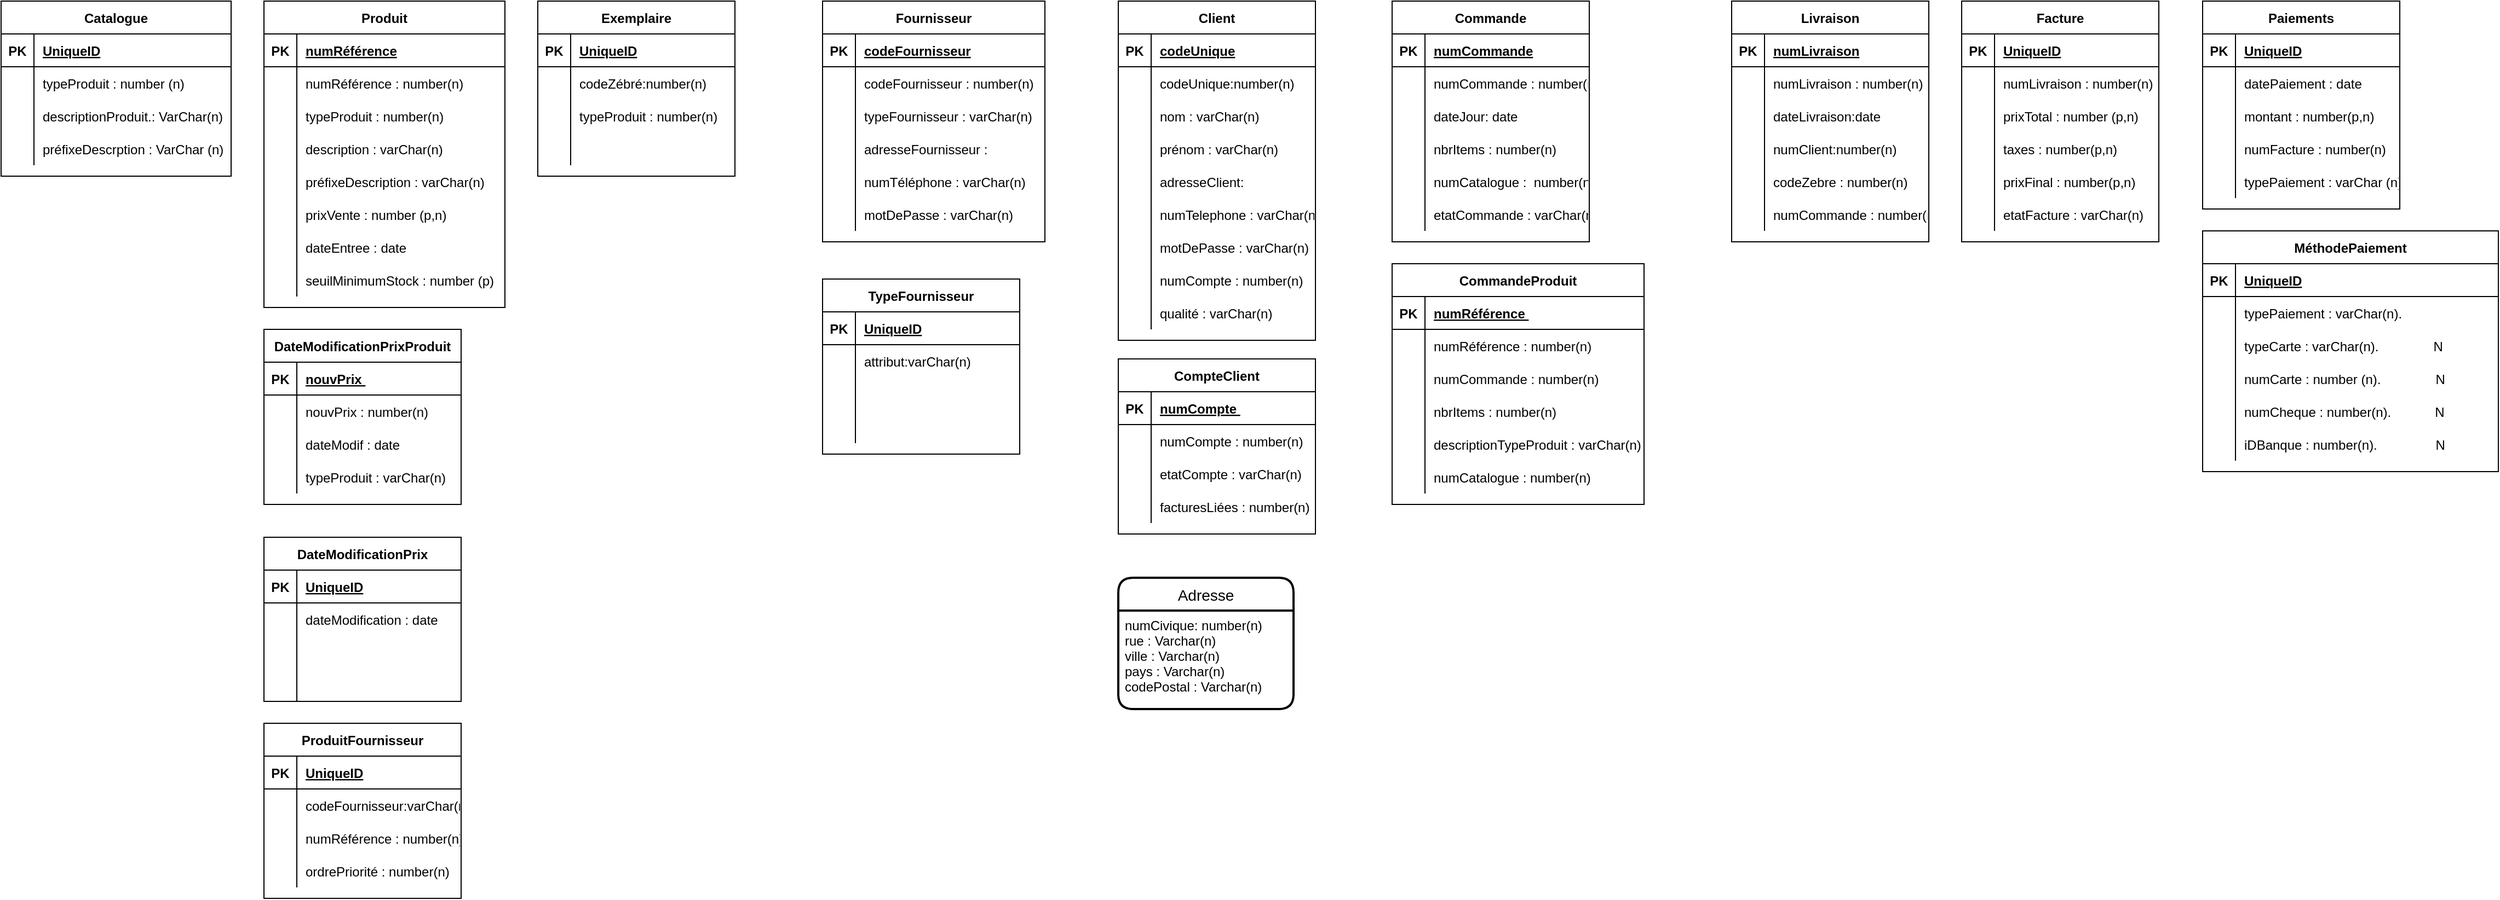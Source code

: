 <mxfile version="13.7.7" type="github">
  <diagram id="C5RBs43oDa-KdzZeNtuy" name="Page-1">
    <mxGraphModel dx="692" dy="458" grid="1" gridSize="10" guides="1" tooltips="1" connect="1" arrows="1" fold="1" page="1" pageScale="1" pageWidth="827" pageHeight="1169" math="0" shadow="0">
      <root>
        <mxCell id="WIyWlLk6GJQsqaUBKTNV-0" />
        <mxCell id="WIyWlLk6GJQsqaUBKTNV-1" parent="WIyWlLk6GJQsqaUBKTNV-0" />
        <mxCell id="ptQOyeEV9Z3_fruMA9P3-0" value="Catalogue" style="shape=table;startSize=30;container=1;collapsible=1;childLayout=tableLayout;fixedRows=1;rowLines=0;fontStyle=1;align=center;resizeLast=1;" vertex="1" parent="WIyWlLk6GJQsqaUBKTNV-1">
          <mxGeometry x="10" y="20" width="210" height="160" as="geometry">
            <mxRectangle x="10" y="20" width="90" height="30" as="alternateBounds" />
          </mxGeometry>
        </mxCell>
        <mxCell id="ptQOyeEV9Z3_fruMA9P3-1" value="" style="shape=partialRectangle;collapsible=0;dropTarget=0;pointerEvents=0;fillColor=none;top=0;left=0;bottom=1;right=0;points=[[0,0.5],[1,0.5]];portConstraint=eastwest;" vertex="1" parent="ptQOyeEV9Z3_fruMA9P3-0">
          <mxGeometry y="30" width="210" height="30" as="geometry" />
        </mxCell>
        <mxCell id="ptQOyeEV9Z3_fruMA9P3-2" value="PK" style="shape=partialRectangle;connectable=0;fillColor=none;top=0;left=0;bottom=0;right=0;fontStyle=1;overflow=hidden;" vertex="1" parent="ptQOyeEV9Z3_fruMA9P3-1">
          <mxGeometry width="30" height="30" as="geometry" />
        </mxCell>
        <mxCell id="ptQOyeEV9Z3_fruMA9P3-3" value="UniqueID" style="shape=partialRectangle;connectable=0;fillColor=none;top=0;left=0;bottom=0;right=0;align=left;spacingLeft=6;fontStyle=5;overflow=hidden;" vertex="1" parent="ptQOyeEV9Z3_fruMA9P3-1">
          <mxGeometry x="30" width="180" height="30" as="geometry" />
        </mxCell>
        <mxCell id="ptQOyeEV9Z3_fruMA9P3-4" value="" style="shape=partialRectangle;collapsible=0;dropTarget=0;pointerEvents=0;fillColor=none;top=0;left=0;bottom=0;right=0;points=[[0,0.5],[1,0.5]];portConstraint=eastwest;" vertex="1" parent="ptQOyeEV9Z3_fruMA9P3-0">
          <mxGeometry y="60" width="210" height="30" as="geometry" />
        </mxCell>
        <mxCell id="ptQOyeEV9Z3_fruMA9P3-5" value="" style="shape=partialRectangle;connectable=0;fillColor=none;top=0;left=0;bottom=0;right=0;editable=1;overflow=hidden;" vertex="1" parent="ptQOyeEV9Z3_fruMA9P3-4">
          <mxGeometry width="30" height="30" as="geometry" />
        </mxCell>
        <mxCell id="ptQOyeEV9Z3_fruMA9P3-6" value="typeProduit : number (n)" style="shape=partialRectangle;connectable=0;fillColor=none;top=0;left=0;bottom=0;right=0;align=left;spacingLeft=6;overflow=hidden;" vertex="1" parent="ptQOyeEV9Z3_fruMA9P3-4">
          <mxGeometry x="30" width="180" height="30" as="geometry" />
        </mxCell>
        <mxCell id="ptQOyeEV9Z3_fruMA9P3-7" value="" style="shape=partialRectangle;collapsible=0;dropTarget=0;pointerEvents=0;fillColor=none;top=0;left=0;bottom=0;right=0;points=[[0,0.5],[1,0.5]];portConstraint=eastwest;" vertex="1" parent="ptQOyeEV9Z3_fruMA9P3-0">
          <mxGeometry y="90" width="210" height="30" as="geometry" />
        </mxCell>
        <mxCell id="ptQOyeEV9Z3_fruMA9P3-8" value="" style="shape=partialRectangle;connectable=0;fillColor=none;top=0;left=0;bottom=0;right=0;editable=1;overflow=hidden;" vertex="1" parent="ptQOyeEV9Z3_fruMA9P3-7">
          <mxGeometry width="30" height="30" as="geometry" />
        </mxCell>
        <mxCell id="ptQOyeEV9Z3_fruMA9P3-9" value="descriptionProduit.: VarChar(n)" style="shape=partialRectangle;connectable=0;fillColor=none;top=0;left=0;bottom=0;right=0;align=left;spacingLeft=6;overflow=hidden;" vertex="1" parent="ptQOyeEV9Z3_fruMA9P3-7">
          <mxGeometry x="30" width="180" height="30" as="geometry" />
        </mxCell>
        <mxCell id="ptQOyeEV9Z3_fruMA9P3-10" value="" style="shape=partialRectangle;collapsible=0;dropTarget=0;pointerEvents=0;fillColor=none;top=0;left=0;bottom=0;right=0;points=[[0,0.5],[1,0.5]];portConstraint=eastwest;" vertex="1" parent="ptQOyeEV9Z3_fruMA9P3-0">
          <mxGeometry y="120" width="210" height="30" as="geometry" />
        </mxCell>
        <mxCell id="ptQOyeEV9Z3_fruMA9P3-11" value="" style="shape=partialRectangle;connectable=0;fillColor=none;top=0;left=0;bottom=0;right=0;editable=1;overflow=hidden;" vertex="1" parent="ptQOyeEV9Z3_fruMA9P3-10">
          <mxGeometry width="30" height="30" as="geometry" />
        </mxCell>
        <mxCell id="ptQOyeEV9Z3_fruMA9P3-12" value="préfixeDescrption : VarChar (n)" style="shape=partialRectangle;connectable=0;fillColor=none;top=0;left=0;bottom=0;right=0;align=left;spacingLeft=6;overflow=hidden;" vertex="1" parent="ptQOyeEV9Z3_fruMA9P3-10">
          <mxGeometry x="30" width="180" height="30" as="geometry" />
        </mxCell>
        <mxCell id="ptQOyeEV9Z3_fruMA9P3-13" value="Produit" style="shape=table;startSize=30;container=1;collapsible=1;childLayout=tableLayout;fixedRows=1;rowLines=0;fontStyle=1;align=center;resizeLast=1;" vertex="1" parent="WIyWlLk6GJQsqaUBKTNV-1">
          <mxGeometry x="250" y="20" width="220" height="280" as="geometry" />
        </mxCell>
        <mxCell id="ptQOyeEV9Z3_fruMA9P3-14" value="" style="shape=partialRectangle;collapsible=0;dropTarget=0;pointerEvents=0;fillColor=none;top=0;left=0;bottom=1;right=0;points=[[0,0.5],[1,0.5]];portConstraint=eastwest;" vertex="1" parent="ptQOyeEV9Z3_fruMA9P3-13">
          <mxGeometry y="30" width="220" height="30" as="geometry" />
        </mxCell>
        <mxCell id="ptQOyeEV9Z3_fruMA9P3-15" value="PK" style="shape=partialRectangle;connectable=0;fillColor=none;top=0;left=0;bottom=0;right=0;fontStyle=1;overflow=hidden;" vertex="1" parent="ptQOyeEV9Z3_fruMA9P3-14">
          <mxGeometry width="30" height="30" as="geometry" />
        </mxCell>
        <mxCell id="ptQOyeEV9Z3_fruMA9P3-16" value="numRéférence" style="shape=partialRectangle;connectable=0;fillColor=none;top=0;left=0;bottom=0;right=0;align=left;spacingLeft=6;fontStyle=5;overflow=hidden;" vertex="1" parent="ptQOyeEV9Z3_fruMA9P3-14">
          <mxGeometry x="30" width="190" height="30" as="geometry" />
        </mxCell>
        <mxCell id="ptQOyeEV9Z3_fruMA9P3-35" value="" style="shape=partialRectangle;collapsible=0;dropTarget=0;pointerEvents=0;fillColor=none;top=0;left=0;bottom=0;right=0;points=[[0,0.5],[1,0.5]];portConstraint=eastwest;" vertex="1" parent="ptQOyeEV9Z3_fruMA9P3-13">
          <mxGeometry y="60" width="220" height="30" as="geometry" />
        </mxCell>
        <mxCell id="ptQOyeEV9Z3_fruMA9P3-36" value="&#xa;&#xa;" style="shape=partialRectangle;connectable=0;fillColor=none;top=0;left=0;bottom=0;right=0;editable=1;overflow=hidden;" vertex="1" parent="ptQOyeEV9Z3_fruMA9P3-35">
          <mxGeometry width="30" height="30" as="geometry" />
        </mxCell>
        <mxCell id="ptQOyeEV9Z3_fruMA9P3-37" value="numRéférence : number(n)" style="shape=partialRectangle;connectable=0;fillColor=none;top=0;left=0;bottom=0;right=0;align=left;spacingLeft=6;overflow=hidden;" vertex="1" parent="ptQOyeEV9Z3_fruMA9P3-35">
          <mxGeometry x="30" width="190" height="30" as="geometry" />
        </mxCell>
        <mxCell id="ptQOyeEV9Z3_fruMA9P3-17" value="" style="shape=partialRectangle;collapsible=0;dropTarget=0;pointerEvents=0;fillColor=none;top=0;left=0;bottom=0;right=0;points=[[0,0.5],[1,0.5]];portConstraint=eastwest;" vertex="1" parent="ptQOyeEV9Z3_fruMA9P3-13">
          <mxGeometry y="90" width="220" height="30" as="geometry" />
        </mxCell>
        <mxCell id="ptQOyeEV9Z3_fruMA9P3-18" value="" style="shape=partialRectangle;connectable=0;fillColor=none;top=0;left=0;bottom=0;right=0;editable=1;overflow=hidden;" vertex="1" parent="ptQOyeEV9Z3_fruMA9P3-17">
          <mxGeometry width="30" height="30" as="geometry" />
        </mxCell>
        <mxCell id="ptQOyeEV9Z3_fruMA9P3-19" value="typeProduit : number(n)" style="shape=partialRectangle;connectable=0;fillColor=none;top=0;left=0;bottom=0;right=0;align=left;spacingLeft=6;overflow=hidden;" vertex="1" parent="ptQOyeEV9Z3_fruMA9P3-17">
          <mxGeometry x="30" width="190" height="30" as="geometry" />
        </mxCell>
        <mxCell id="ptQOyeEV9Z3_fruMA9P3-20" value="" style="shape=partialRectangle;collapsible=0;dropTarget=0;pointerEvents=0;fillColor=none;top=0;left=0;bottom=0;right=0;points=[[0,0.5],[1,0.5]];portConstraint=eastwest;" vertex="1" parent="ptQOyeEV9Z3_fruMA9P3-13">
          <mxGeometry y="120" width="220" height="30" as="geometry" />
        </mxCell>
        <mxCell id="ptQOyeEV9Z3_fruMA9P3-21" value="" style="shape=partialRectangle;connectable=0;fillColor=none;top=0;left=0;bottom=0;right=0;editable=1;overflow=hidden;" vertex="1" parent="ptQOyeEV9Z3_fruMA9P3-20">
          <mxGeometry width="30" height="30" as="geometry" />
        </mxCell>
        <mxCell id="ptQOyeEV9Z3_fruMA9P3-22" value="description : varChar(n)" style="shape=partialRectangle;connectable=0;fillColor=none;top=0;left=0;bottom=0;right=0;align=left;spacingLeft=6;overflow=hidden;" vertex="1" parent="ptQOyeEV9Z3_fruMA9P3-20">
          <mxGeometry x="30" width="190" height="30" as="geometry" />
        </mxCell>
        <mxCell id="ptQOyeEV9Z3_fruMA9P3-23" value="" style="shape=partialRectangle;collapsible=0;dropTarget=0;pointerEvents=0;fillColor=none;top=0;left=0;bottom=0;right=0;points=[[0,0.5],[1,0.5]];portConstraint=eastwest;" vertex="1" parent="ptQOyeEV9Z3_fruMA9P3-13">
          <mxGeometry y="150" width="220" height="30" as="geometry" />
        </mxCell>
        <mxCell id="ptQOyeEV9Z3_fruMA9P3-24" value="&#xa;&#xa;" style="shape=partialRectangle;connectable=0;fillColor=none;top=0;left=0;bottom=0;right=0;editable=1;overflow=hidden;" vertex="1" parent="ptQOyeEV9Z3_fruMA9P3-23">
          <mxGeometry width="30" height="30" as="geometry" />
        </mxCell>
        <mxCell id="ptQOyeEV9Z3_fruMA9P3-25" value="préfixeDescription : varChar(n)" style="shape=partialRectangle;connectable=0;fillColor=none;top=0;left=0;bottom=0;right=0;align=left;spacingLeft=6;overflow=hidden;" vertex="1" parent="ptQOyeEV9Z3_fruMA9P3-23">
          <mxGeometry x="30" width="190" height="30" as="geometry" />
        </mxCell>
        <mxCell id="ptQOyeEV9Z3_fruMA9P3-26" value="" style="shape=partialRectangle;collapsible=0;dropTarget=0;pointerEvents=0;fillColor=none;top=0;left=0;bottom=0;right=0;points=[[0,0.5],[1,0.5]];portConstraint=eastwest;" vertex="1" parent="ptQOyeEV9Z3_fruMA9P3-13">
          <mxGeometry y="180" width="220" height="30" as="geometry" />
        </mxCell>
        <mxCell id="ptQOyeEV9Z3_fruMA9P3-27" value="&#xa;&#xa;" style="shape=partialRectangle;connectable=0;fillColor=none;top=0;left=0;bottom=0;right=0;editable=1;overflow=hidden;" vertex="1" parent="ptQOyeEV9Z3_fruMA9P3-26">
          <mxGeometry width="30" height="30" as="geometry" />
        </mxCell>
        <mxCell id="ptQOyeEV9Z3_fruMA9P3-28" value="prixVente : number (p,n)" style="shape=partialRectangle;connectable=0;fillColor=none;top=0;left=0;bottom=0;right=0;align=left;spacingLeft=6;overflow=hidden;" vertex="1" parent="ptQOyeEV9Z3_fruMA9P3-26">
          <mxGeometry x="30" width="190" height="30" as="geometry" />
        </mxCell>
        <mxCell id="ptQOyeEV9Z3_fruMA9P3-29" value="" style="shape=partialRectangle;collapsible=0;dropTarget=0;pointerEvents=0;fillColor=none;top=0;left=0;bottom=0;right=0;points=[[0,0.5],[1,0.5]];portConstraint=eastwest;" vertex="1" parent="ptQOyeEV9Z3_fruMA9P3-13">
          <mxGeometry y="210" width="220" height="30" as="geometry" />
        </mxCell>
        <mxCell id="ptQOyeEV9Z3_fruMA9P3-30" value="&#xa;&#xa;" style="shape=partialRectangle;connectable=0;fillColor=none;top=0;left=0;bottom=0;right=0;editable=1;overflow=hidden;" vertex="1" parent="ptQOyeEV9Z3_fruMA9P3-29">
          <mxGeometry width="30" height="30" as="geometry" />
        </mxCell>
        <mxCell id="ptQOyeEV9Z3_fruMA9P3-31" value="dateEntree : date" style="shape=partialRectangle;connectable=0;fillColor=none;top=0;left=0;bottom=0;right=0;align=left;spacingLeft=6;overflow=hidden;" vertex="1" parent="ptQOyeEV9Z3_fruMA9P3-29">
          <mxGeometry x="30" width="190" height="30" as="geometry" />
        </mxCell>
        <mxCell id="ptQOyeEV9Z3_fruMA9P3-32" value="" style="shape=partialRectangle;collapsible=0;dropTarget=0;pointerEvents=0;fillColor=none;top=0;left=0;bottom=0;right=0;points=[[0,0.5],[1,0.5]];portConstraint=eastwest;" vertex="1" parent="ptQOyeEV9Z3_fruMA9P3-13">
          <mxGeometry y="240" width="220" height="30" as="geometry" />
        </mxCell>
        <mxCell id="ptQOyeEV9Z3_fruMA9P3-33" value="&#xa;&#xa;" style="shape=partialRectangle;connectable=0;fillColor=none;top=0;left=0;bottom=0;right=0;editable=1;overflow=hidden;" vertex="1" parent="ptQOyeEV9Z3_fruMA9P3-32">
          <mxGeometry width="30" height="30" as="geometry" />
        </mxCell>
        <mxCell id="ptQOyeEV9Z3_fruMA9P3-34" value="seuilMinimumStock : number (p)" style="shape=partialRectangle;connectable=0;fillColor=none;top=0;left=0;bottom=0;right=0;align=left;spacingLeft=6;overflow=hidden;" vertex="1" parent="ptQOyeEV9Z3_fruMA9P3-32">
          <mxGeometry x="30" width="190" height="30" as="geometry" />
        </mxCell>
        <mxCell id="ptQOyeEV9Z3_fruMA9P3-39" value="DateModificationPrixProduit" style="shape=table;startSize=30;container=1;collapsible=1;childLayout=tableLayout;fixedRows=1;rowLines=0;fontStyle=1;align=center;resizeLast=1;" vertex="1" parent="WIyWlLk6GJQsqaUBKTNV-1">
          <mxGeometry x="250" y="320" width="180" height="160" as="geometry" />
        </mxCell>
        <mxCell id="ptQOyeEV9Z3_fruMA9P3-40" value="" style="shape=partialRectangle;collapsible=0;dropTarget=0;pointerEvents=0;fillColor=none;top=0;left=0;bottom=1;right=0;points=[[0,0.5],[1,0.5]];portConstraint=eastwest;" vertex="1" parent="ptQOyeEV9Z3_fruMA9P3-39">
          <mxGeometry y="30" width="180" height="30" as="geometry" />
        </mxCell>
        <mxCell id="ptQOyeEV9Z3_fruMA9P3-41" value="PK" style="shape=partialRectangle;connectable=0;fillColor=none;top=0;left=0;bottom=0;right=0;fontStyle=1;overflow=hidden;" vertex="1" parent="ptQOyeEV9Z3_fruMA9P3-40">
          <mxGeometry width="30" height="30" as="geometry" />
        </mxCell>
        <mxCell id="ptQOyeEV9Z3_fruMA9P3-42" value="nouvPrix " style="shape=partialRectangle;connectable=0;fillColor=none;top=0;left=0;bottom=0;right=0;align=left;spacingLeft=6;fontStyle=5;overflow=hidden;" vertex="1" parent="ptQOyeEV9Z3_fruMA9P3-40">
          <mxGeometry x="30" width="150" height="30" as="geometry" />
        </mxCell>
        <mxCell id="ptQOyeEV9Z3_fruMA9P3-43" value="" style="shape=partialRectangle;collapsible=0;dropTarget=0;pointerEvents=0;fillColor=none;top=0;left=0;bottom=0;right=0;points=[[0,0.5],[1,0.5]];portConstraint=eastwest;" vertex="1" parent="ptQOyeEV9Z3_fruMA9P3-39">
          <mxGeometry y="60" width="180" height="30" as="geometry" />
        </mxCell>
        <mxCell id="ptQOyeEV9Z3_fruMA9P3-44" value="" style="shape=partialRectangle;connectable=0;fillColor=none;top=0;left=0;bottom=0;right=0;editable=1;overflow=hidden;" vertex="1" parent="ptQOyeEV9Z3_fruMA9P3-43">
          <mxGeometry width="30" height="30" as="geometry" />
        </mxCell>
        <mxCell id="ptQOyeEV9Z3_fruMA9P3-45" value="nouvPrix : number(n)" style="shape=partialRectangle;connectable=0;fillColor=none;top=0;left=0;bottom=0;right=0;align=left;spacingLeft=6;overflow=hidden;" vertex="1" parent="ptQOyeEV9Z3_fruMA9P3-43">
          <mxGeometry x="30" width="150" height="30" as="geometry" />
        </mxCell>
        <mxCell id="ptQOyeEV9Z3_fruMA9P3-46" value="" style="shape=partialRectangle;collapsible=0;dropTarget=0;pointerEvents=0;fillColor=none;top=0;left=0;bottom=0;right=0;points=[[0,0.5],[1,0.5]];portConstraint=eastwest;" vertex="1" parent="ptQOyeEV9Z3_fruMA9P3-39">
          <mxGeometry y="90" width="180" height="30" as="geometry" />
        </mxCell>
        <mxCell id="ptQOyeEV9Z3_fruMA9P3-47" value="" style="shape=partialRectangle;connectable=0;fillColor=none;top=0;left=0;bottom=0;right=0;editable=1;overflow=hidden;" vertex="1" parent="ptQOyeEV9Z3_fruMA9P3-46">
          <mxGeometry width="30" height="30" as="geometry" />
        </mxCell>
        <mxCell id="ptQOyeEV9Z3_fruMA9P3-48" value="dateModif : date" style="shape=partialRectangle;connectable=0;fillColor=none;top=0;left=0;bottom=0;right=0;align=left;spacingLeft=6;overflow=hidden;" vertex="1" parent="ptQOyeEV9Z3_fruMA9P3-46">
          <mxGeometry x="30" width="150" height="30" as="geometry" />
        </mxCell>
        <mxCell id="ptQOyeEV9Z3_fruMA9P3-49" value="" style="shape=partialRectangle;collapsible=0;dropTarget=0;pointerEvents=0;fillColor=none;top=0;left=0;bottom=0;right=0;points=[[0,0.5],[1,0.5]];portConstraint=eastwest;" vertex="1" parent="ptQOyeEV9Z3_fruMA9P3-39">
          <mxGeometry y="120" width="180" height="30" as="geometry" />
        </mxCell>
        <mxCell id="ptQOyeEV9Z3_fruMA9P3-50" value="" style="shape=partialRectangle;connectable=0;fillColor=none;top=0;left=0;bottom=0;right=0;editable=1;overflow=hidden;" vertex="1" parent="ptQOyeEV9Z3_fruMA9P3-49">
          <mxGeometry width="30" height="30" as="geometry" />
        </mxCell>
        <mxCell id="ptQOyeEV9Z3_fruMA9P3-51" value="typeProduit : varChar(n)" style="shape=partialRectangle;connectable=0;fillColor=none;top=0;left=0;bottom=0;right=0;align=left;spacingLeft=6;overflow=hidden;" vertex="1" parent="ptQOyeEV9Z3_fruMA9P3-49">
          <mxGeometry x="30" width="150" height="30" as="geometry" />
        </mxCell>
        <mxCell id="ptQOyeEV9Z3_fruMA9P3-78" value="Exemplaire" style="shape=table;startSize=30;container=1;collapsible=1;childLayout=tableLayout;fixedRows=1;rowLines=0;fontStyle=1;align=center;resizeLast=1;" vertex="1" parent="WIyWlLk6GJQsqaUBKTNV-1">
          <mxGeometry x="500" y="20" width="180" height="160" as="geometry" />
        </mxCell>
        <mxCell id="ptQOyeEV9Z3_fruMA9P3-79" value="" style="shape=partialRectangle;collapsible=0;dropTarget=0;pointerEvents=0;fillColor=none;top=0;left=0;bottom=1;right=0;points=[[0,0.5],[1,0.5]];portConstraint=eastwest;" vertex="1" parent="ptQOyeEV9Z3_fruMA9P3-78">
          <mxGeometry y="30" width="180" height="30" as="geometry" />
        </mxCell>
        <mxCell id="ptQOyeEV9Z3_fruMA9P3-80" value="PK" style="shape=partialRectangle;connectable=0;fillColor=none;top=0;left=0;bottom=0;right=0;fontStyle=1;overflow=hidden;" vertex="1" parent="ptQOyeEV9Z3_fruMA9P3-79">
          <mxGeometry width="30" height="30" as="geometry" />
        </mxCell>
        <mxCell id="ptQOyeEV9Z3_fruMA9P3-81" value="UniqueID" style="shape=partialRectangle;connectable=0;fillColor=none;top=0;left=0;bottom=0;right=0;align=left;spacingLeft=6;fontStyle=5;overflow=hidden;" vertex="1" parent="ptQOyeEV9Z3_fruMA9P3-79">
          <mxGeometry x="30" width="150" height="30" as="geometry" />
        </mxCell>
        <mxCell id="ptQOyeEV9Z3_fruMA9P3-82" value="" style="shape=partialRectangle;collapsible=0;dropTarget=0;pointerEvents=0;fillColor=none;top=0;left=0;bottom=0;right=0;points=[[0,0.5],[1,0.5]];portConstraint=eastwest;" vertex="1" parent="ptQOyeEV9Z3_fruMA9P3-78">
          <mxGeometry y="60" width="180" height="30" as="geometry" />
        </mxCell>
        <mxCell id="ptQOyeEV9Z3_fruMA9P3-83" value="" style="shape=partialRectangle;connectable=0;fillColor=none;top=0;left=0;bottom=0;right=0;editable=1;overflow=hidden;" vertex="1" parent="ptQOyeEV9Z3_fruMA9P3-82">
          <mxGeometry width="30" height="30" as="geometry" />
        </mxCell>
        <mxCell id="ptQOyeEV9Z3_fruMA9P3-84" value="codeZébré:number(n)" style="shape=partialRectangle;connectable=0;fillColor=none;top=0;left=0;bottom=0;right=0;align=left;spacingLeft=6;overflow=hidden;" vertex="1" parent="ptQOyeEV9Z3_fruMA9P3-82">
          <mxGeometry x="30" width="150" height="30" as="geometry" />
        </mxCell>
        <mxCell id="ptQOyeEV9Z3_fruMA9P3-85" value="" style="shape=partialRectangle;collapsible=0;dropTarget=0;pointerEvents=0;fillColor=none;top=0;left=0;bottom=0;right=0;points=[[0,0.5],[1,0.5]];portConstraint=eastwest;" vertex="1" parent="ptQOyeEV9Z3_fruMA9P3-78">
          <mxGeometry y="90" width="180" height="30" as="geometry" />
        </mxCell>
        <mxCell id="ptQOyeEV9Z3_fruMA9P3-86" value="" style="shape=partialRectangle;connectable=0;fillColor=none;top=0;left=0;bottom=0;right=0;editable=1;overflow=hidden;" vertex="1" parent="ptQOyeEV9Z3_fruMA9P3-85">
          <mxGeometry width="30" height="30" as="geometry" />
        </mxCell>
        <mxCell id="ptQOyeEV9Z3_fruMA9P3-87" value="typeProduit : number(n)" style="shape=partialRectangle;connectable=0;fillColor=none;top=0;left=0;bottom=0;right=0;align=left;spacingLeft=6;overflow=hidden;" vertex="1" parent="ptQOyeEV9Z3_fruMA9P3-85">
          <mxGeometry x="30" width="150" height="30" as="geometry" />
        </mxCell>
        <mxCell id="ptQOyeEV9Z3_fruMA9P3-88" value="" style="shape=partialRectangle;collapsible=0;dropTarget=0;pointerEvents=0;fillColor=none;top=0;left=0;bottom=0;right=0;points=[[0,0.5],[1,0.5]];portConstraint=eastwest;" vertex="1" parent="ptQOyeEV9Z3_fruMA9P3-78">
          <mxGeometry y="120" width="180" height="30" as="geometry" />
        </mxCell>
        <mxCell id="ptQOyeEV9Z3_fruMA9P3-89" value="" style="shape=partialRectangle;connectable=0;fillColor=none;top=0;left=0;bottom=0;right=0;editable=1;overflow=hidden;" vertex="1" parent="ptQOyeEV9Z3_fruMA9P3-88">
          <mxGeometry width="30" height="30" as="geometry" />
        </mxCell>
        <mxCell id="ptQOyeEV9Z3_fruMA9P3-90" value="" style="shape=partialRectangle;connectable=0;fillColor=none;top=0;left=0;bottom=0;right=0;align=left;spacingLeft=6;overflow=hidden;" vertex="1" parent="ptQOyeEV9Z3_fruMA9P3-88">
          <mxGeometry x="30" width="150" height="30" as="geometry" />
        </mxCell>
        <mxCell id="ptQOyeEV9Z3_fruMA9P3-91" value="Fournisseur" style="shape=table;startSize=30;container=1;collapsible=1;childLayout=tableLayout;fixedRows=1;rowLines=0;fontStyle=1;align=center;resizeLast=1;" vertex="1" parent="WIyWlLk6GJQsqaUBKTNV-1">
          <mxGeometry x="760" y="20" width="203" height="220" as="geometry" />
        </mxCell>
        <mxCell id="ptQOyeEV9Z3_fruMA9P3-92" value="" style="shape=partialRectangle;collapsible=0;dropTarget=0;pointerEvents=0;fillColor=none;top=0;left=0;bottom=1;right=0;points=[[0,0.5],[1,0.5]];portConstraint=eastwest;" vertex="1" parent="ptQOyeEV9Z3_fruMA9P3-91">
          <mxGeometry y="30" width="203" height="30" as="geometry" />
        </mxCell>
        <mxCell id="ptQOyeEV9Z3_fruMA9P3-93" value="PK" style="shape=partialRectangle;connectable=0;fillColor=none;top=0;left=0;bottom=0;right=0;fontStyle=1;overflow=hidden;" vertex="1" parent="ptQOyeEV9Z3_fruMA9P3-92">
          <mxGeometry width="30" height="30" as="geometry" />
        </mxCell>
        <mxCell id="ptQOyeEV9Z3_fruMA9P3-94" value="codeFournisseur" style="shape=partialRectangle;connectable=0;fillColor=none;top=0;left=0;bottom=0;right=0;align=left;spacingLeft=6;fontStyle=5;overflow=hidden;" vertex="1" parent="ptQOyeEV9Z3_fruMA9P3-92">
          <mxGeometry x="30" width="173" height="30" as="geometry" />
        </mxCell>
        <mxCell id="ptQOyeEV9Z3_fruMA9P3-95" value="" style="shape=partialRectangle;collapsible=0;dropTarget=0;pointerEvents=0;fillColor=none;top=0;left=0;bottom=0;right=0;points=[[0,0.5],[1,0.5]];portConstraint=eastwest;" vertex="1" parent="ptQOyeEV9Z3_fruMA9P3-91">
          <mxGeometry y="60" width="203" height="30" as="geometry" />
        </mxCell>
        <mxCell id="ptQOyeEV9Z3_fruMA9P3-96" value="" style="shape=partialRectangle;connectable=0;fillColor=none;top=0;left=0;bottom=0;right=0;editable=1;overflow=hidden;" vertex="1" parent="ptQOyeEV9Z3_fruMA9P3-95">
          <mxGeometry width="30" height="30" as="geometry" />
        </mxCell>
        <mxCell id="ptQOyeEV9Z3_fruMA9P3-97" value="codeFournisseur : number(n)" style="shape=partialRectangle;connectable=0;fillColor=none;top=0;left=0;bottom=0;right=0;align=left;spacingLeft=6;overflow=hidden;" vertex="1" parent="ptQOyeEV9Z3_fruMA9P3-95">
          <mxGeometry x="30" width="173" height="30" as="geometry" />
        </mxCell>
        <mxCell id="ptQOyeEV9Z3_fruMA9P3-98" value="" style="shape=partialRectangle;collapsible=0;dropTarget=0;pointerEvents=0;fillColor=none;top=0;left=0;bottom=0;right=0;points=[[0,0.5],[1,0.5]];portConstraint=eastwest;" vertex="1" parent="ptQOyeEV9Z3_fruMA9P3-91">
          <mxGeometry y="90" width="203" height="30" as="geometry" />
        </mxCell>
        <mxCell id="ptQOyeEV9Z3_fruMA9P3-99" value="" style="shape=partialRectangle;connectable=0;fillColor=none;top=0;left=0;bottom=0;right=0;editable=1;overflow=hidden;" vertex="1" parent="ptQOyeEV9Z3_fruMA9P3-98">
          <mxGeometry width="30" height="30" as="geometry" />
        </mxCell>
        <mxCell id="ptQOyeEV9Z3_fruMA9P3-100" value="typeFournisseur : varChar(n)" style="shape=partialRectangle;connectable=0;fillColor=none;top=0;left=0;bottom=0;right=0;align=left;spacingLeft=6;overflow=hidden;" vertex="1" parent="ptQOyeEV9Z3_fruMA9P3-98">
          <mxGeometry x="30" width="173" height="30" as="geometry" />
        </mxCell>
        <mxCell id="ptQOyeEV9Z3_fruMA9P3-101" value="" style="shape=partialRectangle;collapsible=0;dropTarget=0;pointerEvents=0;fillColor=none;top=0;left=0;bottom=0;right=0;points=[[0,0.5],[1,0.5]];portConstraint=eastwest;" vertex="1" parent="ptQOyeEV9Z3_fruMA9P3-91">
          <mxGeometry y="120" width="203" height="30" as="geometry" />
        </mxCell>
        <mxCell id="ptQOyeEV9Z3_fruMA9P3-102" value="" style="shape=partialRectangle;connectable=0;fillColor=none;top=0;left=0;bottom=0;right=0;editable=1;overflow=hidden;" vertex="1" parent="ptQOyeEV9Z3_fruMA9P3-101">
          <mxGeometry width="30" height="30" as="geometry" />
        </mxCell>
        <mxCell id="ptQOyeEV9Z3_fruMA9P3-103" value="adresseFournisseur : " style="shape=partialRectangle;connectable=0;fillColor=none;top=0;left=0;bottom=0;right=0;align=left;spacingLeft=6;overflow=hidden;" vertex="1" parent="ptQOyeEV9Z3_fruMA9P3-101">
          <mxGeometry x="30" width="173" height="30" as="geometry" />
        </mxCell>
        <mxCell id="ptQOyeEV9Z3_fruMA9P3-117" value="" style="shape=partialRectangle;collapsible=0;dropTarget=0;pointerEvents=0;fillColor=none;top=0;left=0;bottom=0;right=0;points=[[0,0.5],[1,0.5]];portConstraint=eastwest;" vertex="1" parent="ptQOyeEV9Z3_fruMA9P3-91">
          <mxGeometry y="150" width="203" height="30" as="geometry" />
        </mxCell>
        <mxCell id="ptQOyeEV9Z3_fruMA9P3-118" value="" style="shape=partialRectangle;connectable=0;fillColor=none;top=0;left=0;bottom=0;right=0;editable=1;overflow=hidden;" vertex="1" parent="ptQOyeEV9Z3_fruMA9P3-117">
          <mxGeometry width="30" height="30" as="geometry" />
        </mxCell>
        <mxCell id="ptQOyeEV9Z3_fruMA9P3-119" value="numTéléphone : varChar(n)" style="shape=partialRectangle;connectable=0;fillColor=none;top=0;left=0;bottom=0;right=0;align=left;spacingLeft=6;overflow=hidden;" vertex="1" parent="ptQOyeEV9Z3_fruMA9P3-117">
          <mxGeometry x="30" width="173" height="30" as="geometry" />
        </mxCell>
        <mxCell id="ptQOyeEV9Z3_fruMA9P3-120" value="" style="shape=partialRectangle;collapsible=0;dropTarget=0;pointerEvents=0;fillColor=none;top=0;left=0;bottom=0;right=0;points=[[0,0.5],[1,0.5]];portConstraint=eastwest;" vertex="1" parent="ptQOyeEV9Z3_fruMA9P3-91">
          <mxGeometry y="180" width="203" height="30" as="geometry" />
        </mxCell>
        <mxCell id="ptQOyeEV9Z3_fruMA9P3-121" value="" style="shape=partialRectangle;connectable=0;fillColor=none;top=0;left=0;bottom=0;right=0;editable=1;overflow=hidden;" vertex="1" parent="ptQOyeEV9Z3_fruMA9P3-120">
          <mxGeometry width="30" height="30" as="geometry" />
        </mxCell>
        <mxCell id="ptQOyeEV9Z3_fruMA9P3-122" value="motDePasse : varChar(n)" style="shape=partialRectangle;connectable=0;fillColor=none;top=0;left=0;bottom=0;right=0;align=left;spacingLeft=6;overflow=hidden;" vertex="1" parent="ptQOyeEV9Z3_fruMA9P3-120">
          <mxGeometry x="30" width="173" height="30" as="geometry" />
        </mxCell>
        <mxCell id="ptQOyeEV9Z3_fruMA9P3-136" value="Client" style="shape=table;startSize=30;container=1;collapsible=1;childLayout=tableLayout;fixedRows=1;rowLines=0;fontStyle=1;align=center;resizeLast=1;" vertex="1" parent="WIyWlLk6GJQsqaUBKTNV-1">
          <mxGeometry x="1030" y="20" width="180" height="310" as="geometry" />
        </mxCell>
        <mxCell id="ptQOyeEV9Z3_fruMA9P3-137" value="" style="shape=partialRectangle;collapsible=0;dropTarget=0;pointerEvents=0;fillColor=none;top=0;left=0;bottom=1;right=0;points=[[0,0.5],[1,0.5]];portConstraint=eastwest;" vertex="1" parent="ptQOyeEV9Z3_fruMA9P3-136">
          <mxGeometry y="30" width="180" height="30" as="geometry" />
        </mxCell>
        <mxCell id="ptQOyeEV9Z3_fruMA9P3-138" value="PK" style="shape=partialRectangle;connectable=0;fillColor=none;top=0;left=0;bottom=0;right=0;fontStyle=1;overflow=hidden;" vertex="1" parent="ptQOyeEV9Z3_fruMA9P3-137">
          <mxGeometry width="30" height="30" as="geometry" />
        </mxCell>
        <mxCell id="ptQOyeEV9Z3_fruMA9P3-139" value="codeUnique" style="shape=partialRectangle;connectable=0;fillColor=none;top=0;left=0;bottom=0;right=0;align=left;spacingLeft=6;fontStyle=5;overflow=hidden;" vertex="1" parent="ptQOyeEV9Z3_fruMA9P3-137">
          <mxGeometry x="30" width="150" height="30" as="geometry" />
        </mxCell>
        <mxCell id="ptQOyeEV9Z3_fruMA9P3-140" value="" style="shape=partialRectangle;collapsible=0;dropTarget=0;pointerEvents=0;fillColor=none;top=0;left=0;bottom=0;right=0;points=[[0,0.5],[1,0.5]];portConstraint=eastwest;" vertex="1" parent="ptQOyeEV9Z3_fruMA9P3-136">
          <mxGeometry y="60" width="180" height="30" as="geometry" />
        </mxCell>
        <mxCell id="ptQOyeEV9Z3_fruMA9P3-141" value="" style="shape=partialRectangle;connectable=0;fillColor=none;top=0;left=0;bottom=0;right=0;editable=1;overflow=hidden;" vertex="1" parent="ptQOyeEV9Z3_fruMA9P3-140">
          <mxGeometry width="30" height="30" as="geometry" />
        </mxCell>
        <mxCell id="ptQOyeEV9Z3_fruMA9P3-142" value="codeUnique:number(n)" style="shape=partialRectangle;connectable=0;fillColor=none;top=0;left=0;bottom=0;right=0;align=left;spacingLeft=6;overflow=hidden;" vertex="1" parent="ptQOyeEV9Z3_fruMA9P3-140">
          <mxGeometry x="30" width="150" height="30" as="geometry" />
        </mxCell>
        <mxCell id="ptQOyeEV9Z3_fruMA9P3-178" value="" style="shape=partialRectangle;collapsible=0;dropTarget=0;pointerEvents=0;fillColor=none;top=0;left=0;bottom=0;right=0;points=[[0,0.5],[1,0.5]];portConstraint=eastwest;" vertex="1" parent="ptQOyeEV9Z3_fruMA9P3-136">
          <mxGeometry y="90" width="180" height="30" as="geometry" />
        </mxCell>
        <mxCell id="ptQOyeEV9Z3_fruMA9P3-179" value="" style="shape=partialRectangle;connectable=0;fillColor=none;top=0;left=0;bottom=0;right=0;editable=1;overflow=hidden;" vertex="1" parent="ptQOyeEV9Z3_fruMA9P3-178">
          <mxGeometry width="30" height="30" as="geometry" />
        </mxCell>
        <mxCell id="ptQOyeEV9Z3_fruMA9P3-180" value="nom : varChar(n)" style="shape=partialRectangle;connectable=0;fillColor=none;top=0;left=0;bottom=0;right=0;align=left;spacingLeft=6;overflow=hidden;" vertex="1" parent="ptQOyeEV9Z3_fruMA9P3-178">
          <mxGeometry x="30" width="150" height="30" as="geometry" />
        </mxCell>
        <mxCell id="ptQOyeEV9Z3_fruMA9P3-143" value="" style="shape=partialRectangle;collapsible=0;dropTarget=0;pointerEvents=0;fillColor=none;top=0;left=0;bottom=0;right=0;points=[[0,0.5],[1,0.5]];portConstraint=eastwest;" vertex="1" parent="ptQOyeEV9Z3_fruMA9P3-136">
          <mxGeometry y="120" width="180" height="30" as="geometry" />
        </mxCell>
        <mxCell id="ptQOyeEV9Z3_fruMA9P3-144" value="" style="shape=partialRectangle;connectable=0;fillColor=none;top=0;left=0;bottom=0;right=0;editable=1;overflow=hidden;" vertex="1" parent="ptQOyeEV9Z3_fruMA9P3-143">
          <mxGeometry width="30" height="30" as="geometry" />
        </mxCell>
        <mxCell id="ptQOyeEV9Z3_fruMA9P3-145" value="prénom : varChar(n)" style="shape=partialRectangle;connectable=0;fillColor=none;top=0;left=0;bottom=0;right=0;align=left;spacingLeft=6;overflow=hidden;" vertex="1" parent="ptQOyeEV9Z3_fruMA9P3-143">
          <mxGeometry x="30" width="150" height="30" as="geometry" />
        </mxCell>
        <mxCell id="ptQOyeEV9Z3_fruMA9P3-146" value="" style="shape=partialRectangle;collapsible=0;dropTarget=0;pointerEvents=0;fillColor=none;top=0;left=0;bottom=0;right=0;points=[[0,0.5],[1,0.5]];portConstraint=eastwest;" vertex="1" parent="ptQOyeEV9Z3_fruMA9P3-136">
          <mxGeometry y="150" width="180" height="30" as="geometry" />
        </mxCell>
        <mxCell id="ptQOyeEV9Z3_fruMA9P3-147" value="" style="shape=partialRectangle;connectable=0;fillColor=none;top=0;left=0;bottom=0;right=0;editable=1;overflow=hidden;" vertex="1" parent="ptQOyeEV9Z3_fruMA9P3-146">
          <mxGeometry width="30" height="30" as="geometry" />
        </mxCell>
        <mxCell id="ptQOyeEV9Z3_fruMA9P3-148" value="adresseClient: " style="shape=partialRectangle;connectable=0;fillColor=none;top=0;left=0;bottom=0;right=0;align=left;spacingLeft=6;overflow=hidden;" vertex="1" parent="ptQOyeEV9Z3_fruMA9P3-146">
          <mxGeometry x="30" width="150" height="30" as="geometry" />
        </mxCell>
        <mxCell id="ptQOyeEV9Z3_fruMA9P3-166" value="" style="shape=partialRectangle;collapsible=0;dropTarget=0;pointerEvents=0;fillColor=none;top=0;left=0;bottom=0;right=0;points=[[0,0.5],[1,0.5]];portConstraint=eastwest;" vertex="1" parent="ptQOyeEV9Z3_fruMA9P3-136">
          <mxGeometry y="180" width="180" height="30" as="geometry" />
        </mxCell>
        <mxCell id="ptQOyeEV9Z3_fruMA9P3-167" value="" style="shape=partialRectangle;connectable=0;fillColor=none;top=0;left=0;bottom=0;right=0;editable=1;overflow=hidden;" vertex="1" parent="ptQOyeEV9Z3_fruMA9P3-166">
          <mxGeometry width="30" height="30" as="geometry" />
        </mxCell>
        <mxCell id="ptQOyeEV9Z3_fruMA9P3-168" value="numTelephone : varChar(n)" style="shape=partialRectangle;connectable=0;fillColor=none;top=0;left=0;bottom=0;right=0;align=left;spacingLeft=6;overflow=hidden;" vertex="1" parent="ptQOyeEV9Z3_fruMA9P3-166">
          <mxGeometry x="30" width="150" height="30" as="geometry" />
        </mxCell>
        <mxCell id="ptQOyeEV9Z3_fruMA9P3-169" value="" style="shape=partialRectangle;collapsible=0;dropTarget=0;pointerEvents=0;fillColor=none;top=0;left=0;bottom=0;right=0;points=[[0,0.5],[1,0.5]];portConstraint=eastwest;" vertex="1" parent="ptQOyeEV9Z3_fruMA9P3-136">
          <mxGeometry y="210" width="180" height="30" as="geometry" />
        </mxCell>
        <mxCell id="ptQOyeEV9Z3_fruMA9P3-170" value="" style="shape=partialRectangle;connectable=0;fillColor=none;top=0;left=0;bottom=0;right=0;editable=1;overflow=hidden;" vertex="1" parent="ptQOyeEV9Z3_fruMA9P3-169">
          <mxGeometry width="30" height="30" as="geometry" />
        </mxCell>
        <mxCell id="ptQOyeEV9Z3_fruMA9P3-171" value="motDePasse : varChar(n)" style="shape=partialRectangle;connectable=0;fillColor=none;top=0;left=0;bottom=0;right=0;align=left;spacingLeft=6;overflow=hidden;" vertex="1" parent="ptQOyeEV9Z3_fruMA9P3-169">
          <mxGeometry x="30" width="150" height="30" as="geometry" />
        </mxCell>
        <mxCell id="ptQOyeEV9Z3_fruMA9P3-172" value="" style="shape=partialRectangle;collapsible=0;dropTarget=0;pointerEvents=0;fillColor=none;top=0;left=0;bottom=0;right=0;points=[[0,0.5],[1,0.5]];portConstraint=eastwest;" vertex="1" parent="ptQOyeEV9Z3_fruMA9P3-136">
          <mxGeometry y="240" width="180" height="30" as="geometry" />
        </mxCell>
        <mxCell id="ptQOyeEV9Z3_fruMA9P3-173" value="" style="shape=partialRectangle;connectable=0;fillColor=none;top=0;left=0;bottom=0;right=0;editable=1;overflow=hidden;" vertex="1" parent="ptQOyeEV9Z3_fruMA9P3-172">
          <mxGeometry width="30" height="30" as="geometry" />
        </mxCell>
        <mxCell id="ptQOyeEV9Z3_fruMA9P3-174" value="numCompte : number(n)" style="shape=partialRectangle;connectable=0;fillColor=none;top=0;left=0;bottom=0;right=0;align=left;spacingLeft=6;overflow=hidden;" vertex="1" parent="ptQOyeEV9Z3_fruMA9P3-172">
          <mxGeometry x="30" width="150" height="30" as="geometry" />
        </mxCell>
        <mxCell id="ptQOyeEV9Z3_fruMA9P3-175" value="" style="shape=partialRectangle;collapsible=0;dropTarget=0;pointerEvents=0;fillColor=none;top=0;left=0;bottom=0;right=0;points=[[0,0.5],[1,0.5]];portConstraint=eastwest;" vertex="1" parent="ptQOyeEV9Z3_fruMA9P3-136">
          <mxGeometry y="270" width="180" height="30" as="geometry" />
        </mxCell>
        <mxCell id="ptQOyeEV9Z3_fruMA9P3-176" value="" style="shape=partialRectangle;connectable=0;fillColor=none;top=0;left=0;bottom=0;right=0;editable=1;overflow=hidden;" vertex="1" parent="ptQOyeEV9Z3_fruMA9P3-175">
          <mxGeometry width="30" height="30" as="geometry" />
        </mxCell>
        <mxCell id="ptQOyeEV9Z3_fruMA9P3-177" value="qualité : varChar(n)" style="shape=partialRectangle;connectable=0;fillColor=none;top=0;left=0;bottom=0;right=0;align=left;spacingLeft=6;overflow=hidden;" vertex="1" parent="ptQOyeEV9Z3_fruMA9P3-175">
          <mxGeometry x="30" width="150" height="30" as="geometry" />
        </mxCell>
        <mxCell id="ptQOyeEV9Z3_fruMA9P3-150" value="CompteClient" style="shape=table;startSize=30;container=1;collapsible=1;childLayout=tableLayout;fixedRows=1;rowLines=0;fontStyle=1;align=center;resizeLast=1;" vertex="1" parent="WIyWlLk6GJQsqaUBKTNV-1">
          <mxGeometry x="1030" y="347" width="180" height="160" as="geometry" />
        </mxCell>
        <mxCell id="ptQOyeEV9Z3_fruMA9P3-151" value="" style="shape=partialRectangle;collapsible=0;dropTarget=0;pointerEvents=0;fillColor=none;top=0;left=0;bottom=1;right=0;points=[[0,0.5],[1,0.5]];portConstraint=eastwest;" vertex="1" parent="ptQOyeEV9Z3_fruMA9P3-150">
          <mxGeometry y="30" width="180" height="30" as="geometry" />
        </mxCell>
        <mxCell id="ptQOyeEV9Z3_fruMA9P3-152" value="PK" style="shape=partialRectangle;connectable=0;fillColor=none;top=0;left=0;bottom=0;right=0;fontStyle=1;overflow=hidden;" vertex="1" parent="ptQOyeEV9Z3_fruMA9P3-151">
          <mxGeometry width="30" height="30" as="geometry" />
        </mxCell>
        <mxCell id="ptQOyeEV9Z3_fruMA9P3-153" value="numCompte " style="shape=partialRectangle;connectable=0;fillColor=none;top=0;left=0;bottom=0;right=0;align=left;spacingLeft=6;fontStyle=5;overflow=hidden;" vertex="1" parent="ptQOyeEV9Z3_fruMA9P3-151">
          <mxGeometry x="30" width="150" height="30" as="geometry" />
        </mxCell>
        <mxCell id="ptQOyeEV9Z3_fruMA9P3-163" value="" style="shape=partialRectangle;collapsible=0;dropTarget=0;pointerEvents=0;fillColor=none;top=0;left=0;bottom=0;right=0;points=[[0,0.5],[1,0.5]];portConstraint=eastwest;" vertex="1" parent="ptQOyeEV9Z3_fruMA9P3-150">
          <mxGeometry y="60" width="180" height="30" as="geometry" />
        </mxCell>
        <mxCell id="ptQOyeEV9Z3_fruMA9P3-164" value="" style="shape=partialRectangle;connectable=0;fillColor=none;top=0;left=0;bottom=0;right=0;editable=1;overflow=hidden;" vertex="1" parent="ptQOyeEV9Z3_fruMA9P3-163">
          <mxGeometry width="30" height="30" as="geometry" />
        </mxCell>
        <mxCell id="ptQOyeEV9Z3_fruMA9P3-165" value="numCompte : number(n)" style="shape=partialRectangle;connectable=0;fillColor=none;top=0;left=0;bottom=0;right=0;align=left;spacingLeft=6;overflow=hidden;" vertex="1" parent="ptQOyeEV9Z3_fruMA9P3-163">
          <mxGeometry x="30" width="150" height="30" as="geometry" />
        </mxCell>
        <mxCell id="ptQOyeEV9Z3_fruMA9P3-154" value="" style="shape=partialRectangle;collapsible=0;dropTarget=0;pointerEvents=0;fillColor=none;top=0;left=0;bottom=0;right=0;points=[[0,0.5],[1,0.5]];portConstraint=eastwest;" vertex="1" parent="ptQOyeEV9Z3_fruMA9P3-150">
          <mxGeometry y="90" width="180" height="30" as="geometry" />
        </mxCell>
        <mxCell id="ptQOyeEV9Z3_fruMA9P3-155" value="" style="shape=partialRectangle;connectable=0;fillColor=none;top=0;left=0;bottom=0;right=0;editable=1;overflow=hidden;" vertex="1" parent="ptQOyeEV9Z3_fruMA9P3-154">
          <mxGeometry width="30" height="30" as="geometry" />
        </mxCell>
        <mxCell id="ptQOyeEV9Z3_fruMA9P3-156" value="etatCompte : varChar(n)" style="shape=partialRectangle;connectable=0;fillColor=none;top=0;left=0;bottom=0;right=0;align=left;spacingLeft=6;overflow=hidden;" vertex="1" parent="ptQOyeEV9Z3_fruMA9P3-154">
          <mxGeometry x="30" width="150" height="30" as="geometry" />
        </mxCell>
        <mxCell id="ptQOyeEV9Z3_fruMA9P3-157" value="" style="shape=partialRectangle;collapsible=0;dropTarget=0;pointerEvents=0;fillColor=none;top=0;left=0;bottom=0;right=0;points=[[0,0.5],[1,0.5]];portConstraint=eastwest;" vertex="1" parent="ptQOyeEV9Z3_fruMA9P3-150">
          <mxGeometry y="120" width="180" height="30" as="geometry" />
        </mxCell>
        <mxCell id="ptQOyeEV9Z3_fruMA9P3-158" value="" style="shape=partialRectangle;connectable=0;fillColor=none;top=0;left=0;bottom=0;right=0;editable=1;overflow=hidden;" vertex="1" parent="ptQOyeEV9Z3_fruMA9P3-157">
          <mxGeometry width="30" height="30" as="geometry" />
        </mxCell>
        <mxCell id="ptQOyeEV9Z3_fruMA9P3-159" value="facturesLiées : number(n)" style="shape=partialRectangle;connectable=0;fillColor=none;top=0;left=0;bottom=0;right=0;align=left;spacingLeft=6;overflow=hidden;" vertex="1" parent="ptQOyeEV9Z3_fruMA9P3-157">
          <mxGeometry x="30" width="150" height="30" as="geometry" />
        </mxCell>
        <mxCell id="ptQOyeEV9Z3_fruMA9P3-181" value="Commande" style="shape=table;startSize=30;container=1;collapsible=1;childLayout=tableLayout;fixedRows=1;rowLines=0;fontStyle=1;align=center;resizeLast=1;" vertex="1" parent="WIyWlLk6GJQsqaUBKTNV-1">
          <mxGeometry x="1280" y="20" width="180" height="220" as="geometry" />
        </mxCell>
        <mxCell id="ptQOyeEV9Z3_fruMA9P3-182" value="" style="shape=partialRectangle;collapsible=0;dropTarget=0;pointerEvents=0;fillColor=none;top=0;left=0;bottom=1;right=0;points=[[0,0.5],[1,0.5]];portConstraint=eastwest;" vertex="1" parent="ptQOyeEV9Z3_fruMA9P3-181">
          <mxGeometry y="30" width="180" height="30" as="geometry" />
        </mxCell>
        <mxCell id="ptQOyeEV9Z3_fruMA9P3-183" value="PK" style="shape=partialRectangle;connectable=0;fillColor=none;top=0;left=0;bottom=0;right=0;fontStyle=1;overflow=hidden;" vertex="1" parent="ptQOyeEV9Z3_fruMA9P3-182">
          <mxGeometry width="30" height="30" as="geometry" />
        </mxCell>
        <mxCell id="ptQOyeEV9Z3_fruMA9P3-184" value="numCommande" style="shape=partialRectangle;connectable=0;fillColor=none;top=0;left=0;bottom=0;right=0;align=left;spacingLeft=6;fontStyle=5;overflow=hidden;" vertex="1" parent="ptQOyeEV9Z3_fruMA9P3-182">
          <mxGeometry x="30" width="150" height="30" as="geometry" />
        </mxCell>
        <mxCell id="ptQOyeEV9Z3_fruMA9P3-197" value="" style="shape=partialRectangle;collapsible=0;dropTarget=0;pointerEvents=0;fillColor=none;top=0;left=0;bottom=0;right=0;points=[[0,0.5],[1,0.5]];portConstraint=eastwest;" vertex="1" parent="ptQOyeEV9Z3_fruMA9P3-181">
          <mxGeometry y="60" width="180" height="30" as="geometry" />
        </mxCell>
        <mxCell id="ptQOyeEV9Z3_fruMA9P3-198" value="" style="shape=partialRectangle;connectable=0;fillColor=none;top=0;left=0;bottom=0;right=0;editable=1;overflow=hidden;" vertex="1" parent="ptQOyeEV9Z3_fruMA9P3-197">
          <mxGeometry width="30" height="30" as="geometry" />
        </mxCell>
        <mxCell id="ptQOyeEV9Z3_fruMA9P3-199" value="numCommande : number(n)" style="shape=partialRectangle;connectable=0;fillColor=none;top=0;left=0;bottom=0;right=0;align=left;spacingLeft=6;overflow=hidden;" vertex="1" parent="ptQOyeEV9Z3_fruMA9P3-197">
          <mxGeometry x="30" width="150" height="30" as="geometry" />
        </mxCell>
        <mxCell id="ptQOyeEV9Z3_fruMA9P3-185" value="" style="shape=partialRectangle;collapsible=0;dropTarget=0;pointerEvents=0;fillColor=none;top=0;left=0;bottom=0;right=0;points=[[0,0.5],[1,0.5]];portConstraint=eastwest;" vertex="1" parent="ptQOyeEV9Z3_fruMA9P3-181">
          <mxGeometry y="90" width="180" height="30" as="geometry" />
        </mxCell>
        <mxCell id="ptQOyeEV9Z3_fruMA9P3-186" value="" style="shape=partialRectangle;connectable=0;fillColor=none;top=0;left=0;bottom=0;right=0;editable=1;overflow=hidden;" vertex="1" parent="ptQOyeEV9Z3_fruMA9P3-185">
          <mxGeometry width="30" height="30" as="geometry" />
        </mxCell>
        <mxCell id="ptQOyeEV9Z3_fruMA9P3-187" value="dateJour: date" style="shape=partialRectangle;connectable=0;fillColor=none;top=0;left=0;bottom=0;right=0;align=left;spacingLeft=6;overflow=hidden;" vertex="1" parent="ptQOyeEV9Z3_fruMA9P3-185">
          <mxGeometry x="30" width="150" height="30" as="geometry" />
        </mxCell>
        <mxCell id="ptQOyeEV9Z3_fruMA9P3-188" value="" style="shape=partialRectangle;collapsible=0;dropTarget=0;pointerEvents=0;fillColor=none;top=0;left=0;bottom=0;right=0;points=[[0,0.5],[1,0.5]];portConstraint=eastwest;" vertex="1" parent="ptQOyeEV9Z3_fruMA9P3-181">
          <mxGeometry y="120" width="180" height="30" as="geometry" />
        </mxCell>
        <mxCell id="ptQOyeEV9Z3_fruMA9P3-189" value="" style="shape=partialRectangle;connectable=0;fillColor=none;top=0;left=0;bottom=0;right=0;editable=1;overflow=hidden;" vertex="1" parent="ptQOyeEV9Z3_fruMA9P3-188">
          <mxGeometry width="30" height="30" as="geometry" />
        </mxCell>
        <mxCell id="ptQOyeEV9Z3_fruMA9P3-190" value="nbrItems : number(n)" style="shape=partialRectangle;connectable=0;fillColor=none;top=0;left=0;bottom=0;right=0;align=left;spacingLeft=6;overflow=hidden;" vertex="1" parent="ptQOyeEV9Z3_fruMA9P3-188">
          <mxGeometry x="30" width="150" height="30" as="geometry" />
        </mxCell>
        <mxCell id="ptQOyeEV9Z3_fruMA9P3-191" value="" style="shape=partialRectangle;collapsible=0;dropTarget=0;pointerEvents=0;fillColor=none;top=0;left=0;bottom=0;right=0;points=[[0,0.5],[1,0.5]];portConstraint=eastwest;" vertex="1" parent="ptQOyeEV9Z3_fruMA9P3-181">
          <mxGeometry y="150" width="180" height="30" as="geometry" />
        </mxCell>
        <mxCell id="ptQOyeEV9Z3_fruMA9P3-192" value="" style="shape=partialRectangle;connectable=0;fillColor=none;top=0;left=0;bottom=0;right=0;editable=1;overflow=hidden;" vertex="1" parent="ptQOyeEV9Z3_fruMA9P3-191">
          <mxGeometry width="30" height="30" as="geometry" />
        </mxCell>
        <mxCell id="ptQOyeEV9Z3_fruMA9P3-193" value="numCatalogue :  number(n)" style="shape=partialRectangle;connectable=0;fillColor=none;top=0;left=0;bottom=0;right=0;align=left;spacingLeft=6;overflow=hidden;" vertex="1" parent="ptQOyeEV9Z3_fruMA9P3-191">
          <mxGeometry x="30" width="150" height="30" as="geometry" />
        </mxCell>
        <mxCell id="ptQOyeEV9Z3_fruMA9P3-194" value="" style="shape=partialRectangle;collapsible=0;dropTarget=0;pointerEvents=0;fillColor=none;top=0;left=0;bottom=0;right=0;points=[[0,0.5],[1,0.5]];portConstraint=eastwest;" vertex="1" parent="ptQOyeEV9Z3_fruMA9P3-181">
          <mxGeometry y="180" width="180" height="30" as="geometry" />
        </mxCell>
        <mxCell id="ptQOyeEV9Z3_fruMA9P3-195" value="" style="shape=partialRectangle;connectable=0;fillColor=none;top=0;left=0;bottom=0;right=0;editable=1;overflow=hidden;" vertex="1" parent="ptQOyeEV9Z3_fruMA9P3-194">
          <mxGeometry width="30" height="30" as="geometry" />
        </mxCell>
        <mxCell id="ptQOyeEV9Z3_fruMA9P3-196" value="etatCommande : varChar(n)" style="shape=partialRectangle;connectable=0;fillColor=none;top=0;left=0;bottom=0;right=0;align=left;spacingLeft=6;overflow=hidden;" vertex="1" parent="ptQOyeEV9Z3_fruMA9P3-194">
          <mxGeometry x="30" width="150" height="30" as="geometry" />
        </mxCell>
        <mxCell id="ptQOyeEV9Z3_fruMA9P3-219" value="Livraison" style="shape=table;startSize=30;container=1;collapsible=1;childLayout=tableLayout;fixedRows=1;rowLines=0;fontStyle=1;align=center;resizeLast=1;" vertex="1" parent="WIyWlLk6GJQsqaUBKTNV-1">
          <mxGeometry x="1590" y="20" width="180" height="220" as="geometry" />
        </mxCell>
        <mxCell id="ptQOyeEV9Z3_fruMA9P3-220" value="" style="shape=partialRectangle;collapsible=0;dropTarget=0;pointerEvents=0;fillColor=none;top=0;left=0;bottom=1;right=0;points=[[0,0.5],[1,0.5]];portConstraint=eastwest;" vertex="1" parent="ptQOyeEV9Z3_fruMA9P3-219">
          <mxGeometry y="30" width="180" height="30" as="geometry" />
        </mxCell>
        <mxCell id="ptQOyeEV9Z3_fruMA9P3-221" value="PK" style="shape=partialRectangle;connectable=0;fillColor=none;top=0;left=0;bottom=0;right=0;fontStyle=1;overflow=hidden;" vertex="1" parent="ptQOyeEV9Z3_fruMA9P3-220">
          <mxGeometry width="30" height="30" as="geometry" />
        </mxCell>
        <mxCell id="ptQOyeEV9Z3_fruMA9P3-222" value="numLivraison" style="shape=partialRectangle;connectable=0;fillColor=none;top=0;left=0;bottom=0;right=0;align=left;spacingLeft=6;fontStyle=5;overflow=hidden;" vertex="1" parent="ptQOyeEV9Z3_fruMA9P3-220">
          <mxGeometry x="30" width="150" height="30" as="geometry" />
        </mxCell>
        <mxCell id="ptQOyeEV9Z3_fruMA9P3-235" value="" style="shape=partialRectangle;collapsible=0;dropTarget=0;pointerEvents=0;fillColor=none;top=0;left=0;bottom=0;right=0;points=[[0,0.5],[1,0.5]];portConstraint=eastwest;" vertex="1" parent="ptQOyeEV9Z3_fruMA9P3-219">
          <mxGeometry y="60" width="180" height="30" as="geometry" />
        </mxCell>
        <mxCell id="ptQOyeEV9Z3_fruMA9P3-236" value="" style="shape=partialRectangle;connectable=0;fillColor=none;top=0;left=0;bottom=0;right=0;editable=1;overflow=hidden;" vertex="1" parent="ptQOyeEV9Z3_fruMA9P3-235">
          <mxGeometry width="30" height="30" as="geometry" />
        </mxCell>
        <mxCell id="ptQOyeEV9Z3_fruMA9P3-237" value="numLivraison : number(n)" style="shape=partialRectangle;connectable=0;fillColor=none;top=0;left=0;bottom=0;right=0;align=left;spacingLeft=6;overflow=hidden;" vertex="1" parent="ptQOyeEV9Z3_fruMA9P3-235">
          <mxGeometry x="30" width="150" height="30" as="geometry" />
        </mxCell>
        <mxCell id="ptQOyeEV9Z3_fruMA9P3-223" value="" style="shape=partialRectangle;collapsible=0;dropTarget=0;pointerEvents=0;fillColor=none;top=0;left=0;bottom=0;right=0;points=[[0,0.5],[1,0.5]];portConstraint=eastwest;" vertex="1" parent="ptQOyeEV9Z3_fruMA9P3-219">
          <mxGeometry y="90" width="180" height="30" as="geometry" />
        </mxCell>
        <mxCell id="ptQOyeEV9Z3_fruMA9P3-224" value="" style="shape=partialRectangle;connectable=0;fillColor=none;top=0;left=0;bottom=0;right=0;editable=1;overflow=hidden;" vertex="1" parent="ptQOyeEV9Z3_fruMA9P3-223">
          <mxGeometry width="30" height="30" as="geometry" />
        </mxCell>
        <mxCell id="ptQOyeEV9Z3_fruMA9P3-225" value="dateLivraison:date" style="shape=partialRectangle;connectable=0;fillColor=none;top=0;left=0;bottom=0;right=0;align=left;spacingLeft=6;overflow=hidden;" vertex="1" parent="ptQOyeEV9Z3_fruMA9P3-223">
          <mxGeometry x="30" width="150" height="30" as="geometry" />
        </mxCell>
        <mxCell id="ptQOyeEV9Z3_fruMA9P3-226" value="" style="shape=partialRectangle;collapsible=0;dropTarget=0;pointerEvents=0;fillColor=none;top=0;left=0;bottom=0;right=0;points=[[0,0.5],[1,0.5]];portConstraint=eastwest;" vertex="1" parent="ptQOyeEV9Z3_fruMA9P3-219">
          <mxGeometry y="120" width="180" height="30" as="geometry" />
        </mxCell>
        <mxCell id="ptQOyeEV9Z3_fruMA9P3-227" value="" style="shape=partialRectangle;connectable=0;fillColor=none;top=0;left=0;bottom=0;right=0;editable=1;overflow=hidden;" vertex="1" parent="ptQOyeEV9Z3_fruMA9P3-226">
          <mxGeometry width="30" height="30" as="geometry" />
        </mxCell>
        <mxCell id="ptQOyeEV9Z3_fruMA9P3-228" value="numClient:number(n)" style="shape=partialRectangle;connectable=0;fillColor=none;top=0;left=0;bottom=0;right=0;align=left;spacingLeft=6;overflow=hidden;" vertex="1" parent="ptQOyeEV9Z3_fruMA9P3-226">
          <mxGeometry x="30" width="150" height="30" as="geometry" />
        </mxCell>
        <mxCell id="ptQOyeEV9Z3_fruMA9P3-229" value="" style="shape=partialRectangle;collapsible=0;dropTarget=0;pointerEvents=0;fillColor=none;top=0;left=0;bottom=0;right=0;points=[[0,0.5],[1,0.5]];portConstraint=eastwest;" vertex="1" parent="ptQOyeEV9Z3_fruMA9P3-219">
          <mxGeometry y="150" width="180" height="30" as="geometry" />
        </mxCell>
        <mxCell id="ptQOyeEV9Z3_fruMA9P3-230" value="" style="shape=partialRectangle;connectable=0;fillColor=none;top=0;left=0;bottom=0;right=0;editable=1;overflow=hidden;" vertex="1" parent="ptQOyeEV9Z3_fruMA9P3-229">
          <mxGeometry width="30" height="30" as="geometry" />
        </mxCell>
        <mxCell id="ptQOyeEV9Z3_fruMA9P3-231" value="codeZebre : number(n)" style="shape=partialRectangle;connectable=0;fillColor=none;top=0;left=0;bottom=0;right=0;align=left;spacingLeft=6;overflow=hidden;" vertex="1" parent="ptQOyeEV9Z3_fruMA9P3-229">
          <mxGeometry x="30" width="150" height="30" as="geometry" />
        </mxCell>
        <mxCell id="ptQOyeEV9Z3_fruMA9P3-232" value="" style="shape=partialRectangle;collapsible=0;dropTarget=0;pointerEvents=0;fillColor=none;top=0;left=0;bottom=0;right=0;points=[[0,0.5],[1,0.5]];portConstraint=eastwest;" vertex="1" parent="ptQOyeEV9Z3_fruMA9P3-219">
          <mxGeometry y="180" width="180" height="30" as="geometry" />
        </mxCell>
        <mxCell id="ptQOyeEV9Z3_fruMA9P3-233" value="" style="shape=partialRectangle;connectable=0;fillColor=none;top=0;left=0;bottom=0;right=0;editable=1;overflow=hidden;" vertex="1" parent="ptQOyeEV9Z3_fruMA9P3-232">
          <mxGeometry width="30" height="30" as="geometry" />
        </mxCell>
        <mxCell id="ptQOyeEV9Z3_fruMA9P3-234" value="numCommande : number(n)" style="shape=partialRectangle;connectable=0;fillColor=none;top=0;left=0;bottom=0;right=0;align=left;spacingLeft=6;overflow=hidden;" vertex="1" parent="ptQOyeEV9Z3_fruMA9P3-232">
          <mxGeometry x="30" width="150" height="30" as="geometry" />
        </mxCell>
        <mxCell id="ptQOyeEV9Z3_fruMA9P3-238" value="Facture" style="shape=table;startSize=30;container=1;collapsible=1;childLayout=tableLayout;fixedRows=1;rowLines=0;fontStyle=1;align=center;resizeLast=1;" vertex="1" parent="WIyWlLk6GJQsqaUBKTNV-1">
          <mxGeometry x="1800" y="20" width="180" height="220" as="geometry" />
        </mxCell>
        <mxCell id="ptQOyeEV9Z3_fruMA9P3-239" value="" style="shape=partialRectangle;collapsible=0;dropTarget=0;pointerEvents=0;fillColor=none;top=0;left=0;bottom=1;right=0;points=[[0,0.5],[1,0.5]];portConstraint=eastwest;" vertex="1" parent="ptQOyeEV9Z3_fruMA9P3-238">
          <mxGeometry y="30" width="180" height="30" as="geometry" />
        </mxCell>
        <mxCell id="ptQOyeEV9Z3_fruMA9P3-240" value="PK" style="shape=partialRectangle;connectable=0;fillColor=none;top=0;left=0;bottom=0;right=0;fontStyle=1;overflow=hidden;" vertex="1" parent="ptQOyeEV9Z3_fruMA9P3-239">
          <mxGeometry width="30" height="30" as="geometry" />
        </mxCell>
        <mxCell id="ptQOyeEV9Z3_fruMA9P3-241" value="UniqueID" style="shape=partialRectangle;connectable=0;fillColor=none;top=0;left=0;bottom=0;right=0;align=left;spacingLeft=6;fontStyle=5;overflow=hidden;" vertex="1" parent="ptQOyeEV9Z3_fruMA9P3-239">
          <mxGeometry x="30" width="150" height="30" as="geometry" />
        </mxCell>
        <mxCell id="ptQOyeEV9Z3_fruMA9P3-242" value="" style="shape=partialRectangle;collapsible=0;dropTarget=0;pointerEvents=0;fillColor=none;top=0;left=0;bottom=0;right=0;points=[[0,0.5],[1,0.5]];portConstraint=eastwest;" vertex="1" parent="ptQOyeEV9Z3_fruMA9P3-238">
          <mxGeometry y="60" width="180" height="30" as="geometry" />
        </mxCell>
        <mxCell id="ptQOyeEV9Z3_fruMA9P3-243" value="" style="shape=partialRectangle;connectable=0;fillColor=none;top=0;left=0;bottom=0;right=0;editable=1;overflow=hidden;" vertex="1" parent="ptQOyeEV9Z3_fruMA9P3-242">
          <mxGeometry width="30" height="30" as="geometry" />
        </mxCell>
        <mxCell id="ptQOyeEV9Z3_fruMA9P3-244" value="numLivraison : number(n)" style="shape=partialRectangle;connectable=0;fillColor=none;top=0;left=0;bottom=0;right=0;align=left;spacingLeft=6;overflow=hidden;" vertex="1" parent="ptQOyeEV9Z3_fruMA9P3-242">
          <mxGeometry x="30" width="150" height="30" as="geometry" />
        </mxCell>
        <mxCell id="ptQOyeEV9Z3_fruMA9P3-245" value="" style="shape=partialRectangle;collapsible=0;dropTarget=0;pointerEvents=0;fillColor=none;top=0;left=0;bottom=0;right=0;points=[[0,0.5],[1,0.5]];portConstraint=eastwest;" vertex="1" parent="ptQOyeEV9Z3_fruMA9P3-238">
          <mxGeometry y="90" width="180" height="30" as="geometry" />
        </mxCell>
        <mxCell id="ptQOyeEV9Z3_fruMA9P3-246" value="" style="shape=partialRectangle;connectable=0;fillColor=none;top=0;left=0;bottom=0;right=0;editable=1;overflow=hidden;" vertex="1" parent="ptQOyeEV9Z3_fruMA9P3-245">
          <mxGeometry width="30" height="30" as="geometry" />
        </mxCell>
        <mxCell id="ptQOyeEV9Z3_fruMA9P3-247" value="prixTotal : number (p,n)" style="shape=partialRectangle;connectable=0;fillColor=none;top=0;left=0;bottom=0;right=0;align=left;spacingLeft=6;overflow=hidden;" vertex="1" parent="ptQOyeEV9Z3_fruMA9P3-245">
          <mxGeometry x="30" width="150" height="30" as="geometry" />
        </mxCell>
        <mxCell id="ptQOyeEV9Z3_fruMA9P3-248" value="" style="shape=partialRectangle;collapsible=0;dropTarget=0;pointerEvents=0;fillColor=none;top=0;left=0;bottom=0;right=0;points=[[0,0.5],[1,0.5]];portConstraint=eastwest;" vertex="1" parent="ptQOyeEV9Z3_fruMA9P3-238">
          <mxGeometry y="120" width="180" height="30" as="geometry" />
        </mxCell>
        <mxCell id="ptQOyeEV9Z3_fruMA9P3-249" value="" style="shape=partialRectangle;connectable=0;fillColor=none;top=0;left=0;bottom=0;right=0;editable=1;overflow=hidden;" vertex="1" parent="ptQOyeEV9Z3_fruMA9P3-248">
          <mxGeometry width="30" height="30" as="geometry" />
        </mxCell>
        <mxCell id="ptQOyeEV9Z3_fruMA9P3-250" value="taxes : number(p,n)" style="shape=partialRectangle;connectable=0;fillColor=none;top=0;left=0;bottom=0;right=0;align=left;spacingLeft=6;overflow=hidden;" vertex="1" parent="ptQOyeEV9Z3_fruMA9P3-248">
          <mxGeometry x="30" width="150" height="30" as="geometry" />
        </mxCell>
        <mxCell id="ptQOyeEV9Z3_fruMA9P3-251" value="" style="shape=partialRectangle;collapsible=0;dropTarget=0;pointerEvents=0;fillColor=none;top=0;left=0;bottom=0;right=0;points=[[0,0.5],[1,0.5]];portConstraint=eastwest;" vertex="1" parent="ptQOyeEV9Z3_fruMA9P3-238">
          <mxGeometry y="150" width="180" height="30" as="geometry" />
        </mxCell>
        <mxCell id="ptQOyeEV9Z3_fruMA9P3-252" value="" style="shape=partialRectangle;connectable=0;fillColor=none;top=0;left=0;bottom=0;right=0;editable=1;overflow=hidden;" vertex="1" parent="ptQOyeEV9Z3_fruMA9P3-251">
          <mxGeometry width="30" height="30" as="geometry" />
        </mxCell>
        <mxCell id="ptQOyeEV9Z3_fruMA9P3-253" value="prixFinal : number(p,n)" style="shape=partialRectangle;connectable=0;fillColor=none;top=0;left=0;bottom=0;right=0;align=left;spacingLeft=6;overflow=hidden;" vertex="1" parent="ptQOyeEV9Z3_fruMA9P3-251">
          <mxGeometry x="30" width="150" height="30" as="geometry" />
        </mxCell>
        <mxCell id="ptQOyeEV9Z3_fruMA9P3-254" value="" style="shape=partialRectangle;collapsible=0;dropTarget=0;pointerEvents=0;fillColor=none;top=0;left=0;bottom=0;right=0;points=[[0,0.5],[1,0.5]];portConstraint=eastwest;" vertex="1" parent="ptQOyeEV9Z3_fruMA9P3-238">
          <mxGeometry y="180" width="180" height="30" as="geometry" />
        </mxCell>
        <mxCell id="ptQOyeEV9Z3_fruMA9P3-255" value="" style="shape=partialRectangle;connectable=0;fillColor=none;top=0;left=0;bottom=0;right=0;editable=1;overflow=hidden;" vertex="1" parent="ptQOyeEV9Z3_fruMA9P3-254">
          <mxGeometry width="30" height="30" as="geometry" />
        </mxCell>
        <mxCell id="ptQOyeEV9Z3_fruMA9P3-256" value="etatFacture : varChar(n)" style="shape=partialRectangle;connectable=0;fillColor=none;top=0;left=0;bottom=0;right=0;align=left;spacingLeft=6;overflow=hidden;" vertex="1" parent="ptQOyeEV9Z3_fruMA9P3-254">
          <mxGeometry x="30" width="150" height="30" as="geometry" />
        </mxCell>
        <mxCell id="ptQOyeEV9Z3_fruMA9P3-257" value="Paiements" style="shape=table;startSize=30;container=1;collapsible=1;childLayout=tableLayout;fixedRows=1;rowLines=0;fontStyle=1;align=center;resizeLast=1;" vertex="1" parent="WIyWlLk6GJQsqaUBKTNV-1">
          <mxGeometry x="2020" y="20" width="180" height="190" as="geometry" />
        </mxCell>
        <mxCell id="ptQOyeEV9Z3_fruMA9P3-258" value="" style="shape=partialRectangle;collapsible=0;dropTarget=0;pointerEvents=0;fillColor=none;top=0;left=0;bottom=1;right=0;points=[[0,0.5],[1,0.5]];portConstraint=eastwest;" vertex="1" parent="ptQOyeEV9Z3_fruMA9P3-257">
          <mxGeometry y="30" width="180" height="30" as="geometry" />
        </mxCell>
        <mxCell id="ptQOyeEV9Z3_fruMA9P3-259" value="PK" style="shape=partialRectangle;connectable=0;fillColor=none;top=0;left=0;bottom=0;right=0;fontStyle=1;overflow=hidden;" vertex="1" parent="ptQOyeEV9Z3_fruMA9P3-258">
          <mxGeometry width="30" height="30" as="geometry" />
        </mxCell>
        <mxCell id="ptQOyeEV9Z3_fruMA9P3-260" value="UniqueID" style="shape=partialRectangle;connectable=0;fillColor=none;top=0;left=0;bottom=0;right=0;align=left;spacingLeft=6;fontStyle=5;overflow=hidden;" vertex="1" parent="ptQOyeEV9Z3_fruMA9P3-258">
          <mxGeometry x="30" width="150" height="30" as="geometry" />
        </mxCell>
        <mxCell id="ptQOyeEV9Z3_fruMA9P3-261" value="" style="shape=partialRectangle;collapsible=0;dropTarget=0;pointerEvents=0;fillColor=none;top=0;left=0;bottom=0;right=0;points=[[0,0.5],[1,0.5]];portConstraint=eastwest;" vertex="1" parent="ptQOyeEV9Z3_fruMA9P3-257">
          <mxGeometry y="60" width="180" height="30" as="geometry" />
        </mxCell>
        <mxCell id="ptQOyeEV9Z3_fruMA9P3-262" value="" style="shape=partialRectangle;connectable=0;fillColor=none;top=0;left=0;bottom=0;right=0;editable=1;overflow=hidden;" vertex="1" parent="ptQOyeEV9Z3_fruMA9P3-261">
          <mxGeometry width="30" height="30" as="geometry" />
        </mxCell>
        <mxCell id="ptQOyeEV9Z3_fruMA9P3-263" value="datePaiement : date" style="shape=partialRectangle;connectable=0;fillColor=none;top=0;left=0;bottom=0;right=0;align=left;spacingLeft=6;overflow=hidden;" vertex="1" parent="ptQOyeEV9Z3_fruMA9P3-261">
          <mxGeometry x="30" width="150" height="30" as="geometry" />
        </mxCell>
        <mxCell id="ptQOyeEV9Z3_fruMA9P3-264" value="" style="shape=partialRectangle;collapsible=0;dropTarget=0;pointerEvents=0;fillColor=none;top=0;left=0;bottom=0;right=0;points=[[0,0.5],[1,0.5]];portConstraint=eastwest;" vertex="1" parent="ptQOyeEV9Z3_fruMA9P3-257">
          <mxGeometry y="90" width="180" height="30" as="geometry" />
        </mxCell>
        <mxCell id="ptQOyeEV9Z3_fruMA9P3-265" value="" style="shape=partialRectangle;connectable=0;fillColor=none;top=0;left=0;bottom=0;right=0;editable=1;overflow=hidden;" vertex="1" parent="ptQOyeEV9Z3_fruMA9P3-264">
          <mxGeometry width="30" height="30" as="geometry" />
        </mxCell>
        <mxCell id="ptQOyeEV9Z3_fruMA9P3-266" value="montant : number(p,n)" style="shape=partialRectangle;connectable=0;fillColor=none;top=0;left=0;bottom=0;right=0;align=left;spacingLeft=6;overflow=hidden;" vertex="1" parent="ptQOyeEV9Z3_fruMA9P3-264">
          <mxGeometry x="30" width="150" height="30" as="geometry" />
        </mxCell>
        <mxCell id="ptQOyeEV9Z3_fruMA9P3-267" value="" style="shape=partialRectangle;collapsible=0;dropTarget=0;pointerEvents=0;fillColor=none;top=0;left=0;bottom=0;right=0;points=[[0,0.5],[1,0.5]];portConstraint=eastwest;" vertex="1" parent="ptQOyeEV9Z3_fruMA9P3-257">
          <mxGeometry y="120" width="180" height="30" as="geometry" />
        </mxCell>
        <mxCell id="ptQOyeEV9Z3_fruMA9P3-268" value="" style="shape=partialRectangle;connectable=0;fillColor=none;top=0;left=0;bottom=0;right=0;editable=1;overflow=hidden;" vertex="1" parent="ptQOyeEV9Z3_fruMA9P3-267">
          <mxGeometry width="30" height="30" as="geometry" />
        </mxCell>
        <mxCell id="ptQOyeEV9Z3_fruMA9P3-269" value="numFacture : number(n)" style="shape=partialRectangle;connectable=0;fillColor=none;top=0;left=0;bottom=0;right=0;align=left;spacingLeft=6;overflow=hidden;" vertex="1" parent="ptQOyeEV9Z3_fruMA9P3-267">
          <mxGeometry x="30" width="150" height="30" as="geometry" />
        </mxCell>
        <mxCell id="ptQOyeEV9Z3_fruMA9P3-270" value="" style="shape=partialRectangle;collapsible=0;dropTarget=0;pointerEvents=0;fillColor=none;top=0;left=0;bottom=0;right=0;points=[[0,0.5],[1,0.5]];portConstraint=eastwest;" vertex="1" parent="ptQOyeEV9Z3_fruMA9P3-257">
          <mxGeometry y="150" width="180" height="30" as="geometry" />
        </mxCell>
        <mxCell id="ptQOyeEV9Z3_fruMA9P3-271" value="" style="shape=partialRectangle;connectable=0;fillColor=none;top=0;left=0;bottom=0;right=0;editable=1;overflow=hidden;" vertex="1" parent="ptQOyeEV9Z3_fruMA9P3-270">
          <mxGeometry width="30" height="30" as="geometry" />
        </mxCell>
        <mxCell id="ptQOyeEV9Z3_fruMA9P3-272" value="typePaiement : varChar (n)" style="shape=partialRectangle;connectable=0;fillColor=none;top=0;left=0;bottom=0;right=0;align=left;spacingLeft=6;overflow=hidden;" vertex="1" parent="ptQOyeEV9Z3_fruMA9P3-270">
          <mxGeometry x="30" width="150" height="30" as="geometry" />
        </mxCell>
        <mxCell id="n21lGXiQAClDhmANvwCO-50" value="Adresse" style="swimlane;childLayout=stackLayout;horizontal=1;startSize=30;horizontalStack=0;rounded=1;fontSize=14;fontStyle=0;strokeWidth=2;resizeParent=0;resizeLast=1;shadow=0;dashed=0;align=center;" parent="WIyWlLk6GJQsqaUBKTNV-1" vertex="1">
          <mxGeometry x="1030" y="547" width="160" height="120" as="geometry" />
        </mxCell>
        <mxCell id="n21lGXiQAClDhmANvwCO-51" value="numCivique: number(n)&#xa;rue : Varchar(n)&#xa;ville : Varchar(n)&#xa;pays : Varchar(n)&#xa;codePostal : Varchar(n)" style="align=left;strokeColor=none;fillColor=none;spacingLeft=4;fontSize=12;verticalAlign=top;resizable=0;rotatable=0;part=1;" parent="n21lGXiQAClDhmANvwCO-50" vertex="1">
          <mxGeometry y="30" width="160" height="90" as="geometry" />
        </mxCell>
        <mxCell id="ptQOyeEV9Z3_fruMA9P3-52" value="DateModificationPrix" style="shape=table;startSize=30;container=1;collapsible=1;childLayout=tableLayout;fixedRows=1;rowLines=0;fontStyle=1;align=center;resizeLast=1;" vertex="1" parent="WIyWlLk6GJQsqaUBKTNV-1">
          <mxGeometry x="250" y="510" width="180" height="150" as="geometry" />
        </mxCell>
        <mxCell id="ptQOyeEV9Z3_fruMA9P3-53" value="" style="shape=partialRectangle;collapsible=0;dropTarget=0;pointerEvents=0;fillColor=none;top=0;left=0;bottom=1;right=0;points=[[0,0.5],[1,0.5]];portConstraint=eastwest;" vertex="1" parent="ptQOyeEV9Z3_fruMA9P3-52">
          <mxGeometry y="30" width="180" height="30" as="geometry" />
        </mxCell>
        <mxCell id="ptQOyeEV9Z3_fruMA9P3-54" value="PK" style="shape=partialRectangle;connectable=0;fillColor=none;top=0;left=0;bottom=0;right=0;fontStyle=1;overflow=hidden;" vertex="1" parent="ptQOyeEV9Z3_fruMA9P3-53">
          <mxGeometry width="30" height="30" as="geometry" />
        </mxCell>
        <mxCell id="ptQOyeEV9Z3_fruMA9P3-55" value="UniqueID" style="shape=partialRectangle;connectable=0;fillColor=none;top=0;left=0;bottom=0;right=0;align=left;spacingLeft=6;fontStyle=5;overflow=hidden;" vertex="1" parent="ptQOyeEV9Z3_fruMA9P3-53">
          <mxGeometry x="30" width="150" height="30" as="geometry" />
        </mxCell>
        <mxCell id="ptQOyeEV9Z3_fruMA9P3-56" value="" style="shape=partialRectangle;collapsible=0;dropTarget=0;pointerEvents=0;fillColor=none;top=0;left=0;bottom=0;right=0;points=[[0,0.5],[1,0.5]];portConstraint=eastwest;" vertex="1" parent="ptQOyeEV9Z3_fruMA9P3-52">
          <mxGeometry y="60" width="180" height="30" as="geometry" />
        </mxCell>
        <mxCell id="ptQOyeEV9Z3_fruMA9P3-57" value="" style="shape=partialRectangle;connectable=0;fillColor=none;top=0;left=0;bottom=0;right=0;editable=1;overflow=hidden;" vertex="1" parent="ptQOyeEV9Z3_fruMA9P3-56">
          <mxGeometry width="30" height="30" as="geometry" />
        </mxCell>
        <mxCell id="ptQOyeEV9Z3_fruMA9P3-58" value="dateModification : date" style="shape=partialRectangle;connectable=0;fillColor=none;top=0;left=0;bottom=0;right=0;align=left;spacingLeft=6;overflow=hidden;" vertex="1" parent="ptQOyeEV9Z3_fruMA9P3-56">
          <mxGeometry x="30" width="150" height="30" as="geometry" />
        </mxCell>
        <mxCell id="ptQOyeEV9Z3_fruMA9P3-59" value="" style="shape=partialRectangle;collapsible=0;dropTarget=0;pointerEvents=0;fillColor=none;top=0;left=0;bottom=0;right=0;points=[[0,0.5],[1,0.5]];portConstraint=eastwest;" vertex="1" parent="ptQOyeEV9Z3_fruMA9P3-52">
          <mxGeometry y="90" width="180" height="30" as="geometry" />
        </mxCell>
        <mxCell id="ptQOyeEV9Z3_fruMA9P3-60" value="" style="shape=partialRectangle;connectable=0;fillColor=none;top=0;left=0;bottom=0;right=0;editable=1;overflow=hidden;" vertex="1" parent="ptQOyeEV9Z3_fruMA9P3-59">
          <mxGeometry width="30" height="30" as="geometry" />
        </mxCell>
        <mxCell id="ptQOyeEV9Z3_fruMA9P3-61" value="" style="shape=partialRectangle;connectable=0;fillColor=none;top=0;left=0;bottom=0;right=0;align=left;spacingLeft=6;overflow=hidden;" vertex="1" parent="ptQOyeEV9Z3_fruMA9P3-59">
          <mxGeometry x="30" width="150" height="30" as="geometry" />
        </mxCell>
        <mxCell id="ptQOyeEV9Z3_fruMA9P3-62" value="" style="shape=partialRectangle;collapsible=0;dropTarget=0;pointerEvents=0;fillColor=none;top=0;left=0;bottom=0;right=0;points=[[0,0.5],[1,0.5]];portConstraint=eastwest;" vertex="1" parent="ptQOyeEV9Z3_fruMA9P3-52">
          <mxGeometry y="120" width="180" height="30" as="geometry" />
        </mxCell>
        <mxCell id="ptQOyeEV9Z3_fruMA9P3-63" value="" style="shape=partialRectangle;connectable=0;fillColor=none;top=0;left=0;bottom=0;right=0;editable=1;overflow=hidden;" vertex="1" parent="ptQOyeEV9Z3_fruMA9P3-62">
          <mxGeometry width="30" height="30" as="geometry" />
        </mxCell>
        <mxCell id="ptQOyeEV9Z3_fruMA9P3-64" value="" style="shape=partialRectangle;connectable=0;fillColor=none;top=0;left=0;bottom=0;right=0;align=left;spacingLeft=6;overflow=hidden;" vertex="1" parent="ptQOyeEV9Z3_fruMA9P3-62">
          <mxGeometry x="30" width="150" height="30" as="geometry" />
        </mxCell>
        <mxCell id="ptQOyeEV9Z3_fruMA9P3-200" value="CommandeProduit" style="shape=table;startSize=30;container=1;collapsible=1;childLayout=tableLayout;fixedRows=1;rowLines=0;fontStyle=1;align=center;resizeLast=1;" vertex="1" parent="WIyWlLk6GJQsqaUBKTNV-1">
          <mxGeometry x="1280" y="260" width="230.0" height="220" as="geometry" />
        </mxCell>
        <mxCell id="ptQOyeEV9Z3_fruMA9P3-201" value="" style="shape=partialRectangle;collapsible=0;dropTarget=0;pointerEvents=0;fillColor=none;top=0;left=0;bottom=1;right=0;points=[[0,0.5],[1,0.5]];portConstraint=eastwest;" vertex="1" parent="ptQOyeEV9Z3_fruMA9P3-200">
          <mxGeometry y="30" width="230.0" height="30" as="geometry" />
        </mxCell>
        <mxCell id="ptQOyeEV9Z3_fruMA9P3-202" value="PK" style="shape=partialRectangle;connectable=0;fillColor=none;top=0;left=0;bottom=0;right=0;fontStyle=1;overflow=hidden;" vertex="1" parent="ptQOyeEV9Z3_fruMA9P3-201">
          <mxGeometry width="30" height="30" as="geometry" />
        </mxCell>
        <mxCell id="ptQOyeEV9Z3_fruMA9P3-203" value="numRéférence " style="shape=partialRectangle;connectable=0;fillColor=none;top=0;left=0;bottom=0;right=0;align=left;spacingLeft=6;fontStyle=5;overflow=hidden;" vertex="1" parent="ptQOyeEV9Z3_fruMA9P3-201">
          <mxGeometry x="30" width="200.0" height="30" as="geometry" />
        </mxCell>
        <mxCell id="ptQOyeEV9Z3_fruMA9P3-213" value="" style="shape=partialRectangle;collapsible=0;dropTarget=0;pointerEvents=0;fillColor=none;top=0;left=0;bottom=0;right=0;points=[[0,0.5],[1,0.5]];portConstraint=eastwest;" vertex="1" parent="ptQOyeEV9Z3_fruMA9P3-200">
          <mxGeometry y="60" width="230.0" height="30" as="geometry" />
        </mxCell>
        <mxCell id="ptQOyeEV9Z3_fruMA9P3-214" value="" style="shape=partialRectangle;connectable=0;fillColor=none;top=0;left=0;bottom=0;right=0;editable=1;overflow=hidden;" vertex="1" parent="ptQOyeEV9Z3_fruMA9P3-213">
          <mxGeometry width="30" height="30" as="geometry" />
        </mxCell>
        <mxCell id="ptQOyeEV9Z3_fruMA9P3-215" value="numRéférence : number(n)" style="shape=partialRectangle;connectable=0;fillColor=none;top=0;left=0;bottom=0;right=0;align=left;spacingLeft=6;overflow=hidden;" vertex="1" parent="ptQOyeEV9Z3_fruMA9P3-213">
          <mxGeometry x="30" width="200.0" height="30" as="geometry" />
        </mxCell>
        <mxCell id="ptQOyeEV9Z3_fruMA9P3-204" value="" style="shape=partialRectangle;collapsible=0;dropTarget=0;pointerEvents=0;fillColor=none;top=0;left=0;bottom=0;right=0;points=[[0,0.5],[1,0.5]];portConstraint=eastwest;" vertex="1" parent="ptQOyeEV9Z3_fruMA9P3-200">
          <mxGeometry y="90" width="230.0" height="30" as="geometry" />
        </mxCell>
        <mxCell id="ptQOyeEV9Z3_fruMA9P3-205" value="" style="shape=partialRectangle;connectable=0;fillColor=none;top=0;left=0;bottom=0;right=0;editable=1;overflow=hidden;" vertex="1" parent="ptQOyeEV9Z3_fruMA9P3-204">
          <mxGeometry width="30" height="30" as="geometry" />
        </mxCell>
        <mxCell id="ptQOyeEV9Z3_fruMA9P3-206" value="numCommande : number(n)" style="shape=partialRectangle;connectable=0;fillColor=none;top=0;left=0;bottom=0;right=0;align=left;spacingLeft=6;overflow=hidden;" vertex="1" parent="ptQOyeEV9Z3_fruMA9P3-204">
          <mxGeometry x="30" width="200.0" height="30" as="geometry" />
        </mxCell>
        <mxCell id="ptQOyeEV9Z3_fruMA9P3-207" value="" style="shape=partialRectangle;collapsible=0;dropTarget=0;pointerEvents=0;fillColor=none;top=0;left=0;bottom=0;right=0;points=[[0,0.5],[1,0.5]];portConstraint=eastwest;" vertex="1" parent="ptQOyeEV9Z3_fruMA9P3-200">
          <mxGeometry y="120" width="230.0" height="30" as="geometry" />
        </mxCell>
        <mxCell id="ptQOyeEV9Z3_fruMA9P3-208" value="" style="shape=partialRectangle;connectable=0;fillColor=none;top=0;left=0;bottom=0;right=0;editable=1;overflow=hidden;" vertex="1" parent="ptQOyeEV9Z3_fruMA9P3-207">
          <mxGeometry width="30" height="30" as="geometry" />
        </mxCell>
        <mxCell id="ptQOyeEV9Z3_fruMA9P3-209" value="nbrItems : number(n)" style="shape=partialRectangle;connectable=0;fillColor=none;top=0;left=0;bottom=0;right=0;align=left;spacingLeft=6;overflow=hidden;" vertex="1" parent="ptQOyeEV9Z3_fruMA9P3-207">
          <mxGeometry x="30" width="200.0" height="30" as="geometry" />
        </mxCell>
        <mxCell id="ptQOyeEV9Z3_fruMA9P3-210" value="" style="shape=partialRectangle;collapsible=0;dropTarget=0;pointerEvents=0;fillColor=none;top=0;left=0;bottom=0;right=0;points=[[0,0.5],[1,0.5]];portConstraint=eastwest;" vertex="1" parent="ptQOyeEV9Z3_fruMA9P3-200">
          <mxGeometry y="150" width="230.0" height="30" as="geometry" />
        </mxCell>
        <mxCell id="ptQOyeEV9Z3_fruMA9P3-211" value="" style="shape=partialRectangle;connectable=0;fillColor=none;top=0;left=0;bottom=0;right=0;editable=1;overflow=hidden;" vertex="1" parent="ptQOyeEV9Z3_fruMA9P3-210">
          <mxGeometry width="30" height="30" as="geometry" />
        </mxCell>
        <mxCell id="ptQOyeEV9Z3_fruMA9P3-212" value="descriptionTypeProduit : varChar(n)" style="shape=partialRectangle;connectable=0;fillColor=none;top=0;left=0;bottom=0;right=0;align=left;spacingLeft=6;overflow=hidden;" vertex="1" parent="ptQOyeEV9Z3_fruMA9P3-210">
          <mxGeometry x="30" width="200.0" height="30" as="geometry" />
        </mxCell>
        <mxCell id="ptQOyeEV9Z3_fruMA9P3-216" value="" style="shape=partialRectangle;collapsible=0;dropTarget=0;pointerEvents=0;fillColor=none;top=0;left=0;bottom=0;right=0;points=[[0,0.5],[1,0.5]];portConstraint=eastwest;" vertex="1" parent="ptQOyeEV9Z3_fruMA9P3-200">
          <mxGeometry y="180" width="230.0" height="30" as="geometry" />
        </mxCell>
        <mxCell id="ptQOyeEV9Z3_fruMA9P3-217" value="" style="shape=partialRectangle;connectable=0;fillColor=none;top=0;left=0;bottom=0;right=0;editable=1;overflow=hidden;" vertex="1" parent="ptQOyeEV9Z3_fruMA9P3-216">
          <mxGeometry width="30" height="30" as="geometry" />
        </mxCell>
        <mxCell id="ptQOyeEV9Z3_fruMA9P3-218" value="numCatalogue : number(n)" style="shape=partialRectangle;connectable=0;fillColor=none;top=0;left=0;bottom=0;right=0;align=left;spacingLeft=6;overflow=hidden;" vertex="1" parent="ptQOyeEV9Z3_fruMA9P3-216">
          <mxGeometry x="30" width="200.0" height="30" as="geometry" />
        </mxCell>
        <mxCell id="ptQOyeEV9Z3_fruMA9P3-273" value="MéthodePaiement" style="shape=table;startSize=30;container=1;collapsible=1;childLayout=tableLayout;fixedRows=1;rowLines=0;fontStyle=1;align=center;resizeLast=1;" vertex="1" parent="WIyWlLk6GJQsqaUBKTNV-1">
          <mxGeometry x="2020" y="230" width="270" height="220" as="geometry" />
        </mxCell>
        <mxCell id="ptQOyeEV9Z3_fruMA9P3-274" value="" style="shape=partialRectangle;collapsible=0;dropTarget=0;pointerEvents=0;fillColor=none;top=0;left=0;bottom=1;right=0;points=[[0,0.5],[1,0.5]];portConstraint=eastwest;" vertex="1" parent="ptQOyeEV9Z3_fruMA9P3-273">
          <mxGeometry y="30" width="270" height="30" as="geometry" />
        </mxCell>
        <mxCell id="ptQOyeEV9Z3_fruMA9P3-275" value="PK" style="shape=partialRectangle;connectable=0;fillColor=none;top=0;left=0;bottom=0;right=0;fontStyle=1;overflow=hidden;" vertex="1" parent="ptQOyeEV9Z3_fruMA9P3-274">
          <mxGeometry width="30" height="30" as="geometry" />
        </mxCell>
        <mxCell id="ptQOyeEV9Z3_fruMA9P3-276" value="UniqueID" style="shape=partialRectangle;connectable=0;fillColor=none;top=0;left=0;bottom=0;right=0;align=left;spacingLeft=6;fontStyle=5;overflow=hidden;" vertex="1" parent="ptQOyeEV9Z3_fruMA9P3-274">
          <mxGeometry x="30" width="240" height="30" as="geometry" />
        </mxCell>
        <mxCell id="ptQOyeEV9Z3_fruMA9P3-277" value="" style="shape=partialRectangle;collapsible=0;dropTarget=0;pointerEvents=0;fillColor=none;top=0;left=0;bottom=0;right=0;points=[[0,0.5],[1,0.5]];portConstraint=eastwest;" vertex="1" parent="ptQOyeEV9Z3_fruMA9P3-273">
          <mxGeometry y="60" width="270" height="30" as="geometry" />
        </mxCell>
        <mxCell id="ptQOyeEV9Z3_fruMA9P3-278" value="" style="shape=partialRectangle;connectable=0;fillColor=none;top=0;left=0;bottom=0;right=0;editable=1;overflow=hidden;" vertex="1" parent="ptQOyeEV9Z3_fruMA9P3-277">
          <mxGeometry width="30" height="30" as="geometry" />
        </mxCell>
        <mxCell id="ptQOyeEV9Z3_fruMA9P3-279" value="typePaiement : varChar(n).         " style="shape=partialRectangle;connectable=0;fillColor=none;top=0;left=0;bottom=0;right=0;align=left;spacingLeft=6;overflow=hidden;" vertex="1" parent="ptQOyeEV9Z3_fruMA9P3-277">
          <mxGeometry x="30" width="240" height="30" as="geometry" />
        </mxCell>
        <mxCell id="ptQOyeEV9Z3_fruMA9P3-280" value="" style="shape=partialRectangle;collapsible=0;dropTarget=0;pointerEvents=0;fillColor=none;top=0;left=0;bottom=0;right=0;points=[[0,0.5],[1,0.5]];portConstraint=eastwest;" vertex="1" parent="ptQOyeEV9Z3_fruMA9P3-273">
          <mxGeometry y="90" width="270" height="30" as="geometry" />
        </mxCell>
        <mxCell id="ptQOyeEV9Z3_fruMA9P3-281" value="" style="shape=partialRectangle;connectable=0;fillColor=none;top=0;left=0;bottom=0;right=0;editable=1;overflow=hidden;" vertex="1" parent="ptQOyeEV9Z3_fruMA9P3-280">
          <mxGeometry width="30" height="30" as="geometry" />
        </mxCell>
        <mxCell id="ptQOyeEV9Z3_fruMA9P3-282" value="typeCarte : varChar(n).               N" style="shape=partialRectangle;connectable=0;fillColor=none;top=0;left=0;bottom=0;right=0;align=left;spacingLeft=6;overflow=hidden;" vertex="1" parent="ptQOyeEV9Z3_fruMA9P3-280">
          <mxGeometry x="30" width="240" height="30" as="geometry" />
        </mxCell>
        <mxCell id="ptQOyeEV9Z3_fruMA9P3-283" value="" style="shape=partialRectangle;collapsible=0;dropTarget=0;pointerEvents=0;fillColor=none;top=0;left=0;bottom=0;right=0;points=[[0,0.5],[1,0.5]];portConstraint=eastwest;" vertex="1" parent="ptQOyeEV9Z3_fruMA9P3-273">
          <mxGeometry y="120" width="270" height="30" as="geometry" />
        </mxCell>
        <mxCell id="ptQOyeEV9Z3_fruMA9P3-284" value="" style="shape=partialRectangle;connectable=0;fillColor=none;top=0;left=0;bottom=0;right=0;editable=1;overflow=hidden;" vertex="1" parent="ptQOyeEV9Z3_fruMA9P3-283">
          <mxGeometry width="30" height="30" as="geometry" />
        </mxCell>
        <mxCell id="ptQOyeEV9Z3_fruMA9P3-285" value="numCarte : number (n).               N" style="shape=partialRectangle;connectable=0;fillColor=none;top=0;left=0;bottom=0;right=0;align=left;spacingLeft=6;overflow=hidden;" vertex="1" parent="ptQOyeEV9Z3_fruMA9P3-283">
          <mxGeometry x="30" width="240" height="30" as="geometry" />
        </mxCell>
        <mxCell id="ptQOyeEV9Z3_fruMA9P3-286" value="" style="shape=partialRectangle;collapsible=0;dropTarget=0;pointerEvents=0;fillColor=none;top=0;left=0;bottom=0;right=0;points=[[0,0.5],[1,0.5]];portConstraint=eastwest;" vertex="1" parent="ptQOyeEV9Z3_fruMA9P3-273">
          <mxGeometry y="150" width="270" height="30" as="geometry" />
        </mxCell>
        <mxCell id="ptQOyeEV9Z3_fruMA9P3-287" value="" style="shape=partialRectangle;connectable=0;fillColor=none;top=0;left=0;bottom=0;right=0;editable=1;overflow=hidden;" vertex="1" parent="ptQOyeEV9Z3_fruMA9P3-286">
          <mxGeometry width="30" height="30" as="geometry" />
        </mxCell>
        <mxCell id="ptQOyeEV9Z3_fruMA9P3-288" value="numCheque : number(n).            N" style="shape=partialRectangle;connectable=0;fillColor=none;top=0;left=0;bottom=0;right=0;align=left;spacingLeft=6;overflow=hidden;" vertex="1" parent="ptQOyeEV9Z3_fruMA9P3-286">
          <mxGeometry x="30" width="240" height="30" as="geometry" />
        </mxCell>
        <mxCell id="ptQOyeEV9Z3_fruMA9P3-289" value="" style="shape=partialRectangle;collapsible=0;dropTarget=0;pointerEvents=0;fillColor=none;top=0;left=0;bottom=0;right=0;points=[[0,0.5],[1,0.5]];portConstraint=eastwest;" vertex="1" parent="ptQOyeEV9Z3_fruMA9P3-273">
          <mxGeometry y="180" width="270" height="30" as="geometry" />
        </mxCell>
        <mxCell id="ptQOyeEV9Z3_fruMA9P3-290" value="" style="shape=partialRectangle;connectable=0;fillColor=none;top=0;left=0;bottom=0;right=0;editable=1;overflow=hidden;" vertex="1" parent="ptQOyeEV9Z3_fruMA9P3-289">
          <mxGeometry width="30" height="30" as="geometry" />
        </mxCell>
        <mxCell id="ptQOyeEV9Z3_fruMA9P3-291" value="iDBanque : number(n).                N" style="shape=partialRectangle;connectable=0;fillColor=none;top=0;left=0;bottom=0;right=0;align=left;spacingLeft=6;overflow=hidden;" vertex="1" parent="ptQOyeEV9Z3_fruMA9P3-289">
          <mxGeometry x="30" width="240" height="30" as="geometry" />
        </mxCell>
        <mxCell id="ptQOyeEV9Z3_fruMA9P3-65" value="ProduitFournisseur" style="shape=table;startSize=30;container=1;collapsible=1;childLayout=tableLayout;fixedRows=1;rowLines=0;fontStyle=1;align=center;resizeLast=1;" vertex="1" parent="WIyWlLk6GJQsqaUBKTNV-1">
          <mxGeometry x="250" y="680" width="180" height="160" as="geometry" />
        </mxCell>
        <mxCell id="ptQOyeEV9Z3_fruMA9P3-66" value="" style="shape=partialRectangle;collapsible=0;dropTarget=0;pointerEvents=0;fillColor=none;top=0;left=0;bottom=1;right=0;points=[[0,0.5],[1,0.5]];portConstraint=eastwest;" vertex="1" parent="ptQOyeEV9Z3_fruMA9P3-65">
          <mxGeometry y="30" width="180" height="30" as="geometry" />
        </mxCell>
        <mxCell id="ptQOyeEV9Z3_fruMA9P3-67" value="PK" style="shape=partialRectangle;connectable=0;fillColor=none;top=0;left=0;bottom=0;right=0;fontStyle=1;overflow=hidden;" vertex="1" parent="ptQOyeEV9Z3_fruMA9P3-66">
          <mxGeometry width="30" height="30" as="geometry" />
        </mxCell>
        <mxCell id="ptQOyeEV9Z3_fruMA9P3-68" value="UniqueID" style="shape=partialRectangle;connectable=0;fillColor=none;top=0;left=0;bottom=0;right=0;align=left;spacingLeft=6;fontStyle=5;overflow=hidden;" vertex="1" parent="ptQOyeEV9Z3_fruMA9P3-66">
          <mxGeometry x="30" width="150" height="30" as="geometry" />
        </mxCell>
        <mxCell id="ptQOyeEV9Z3_fruMA9P3-69" value="" style="shape=partialRectangle;collapsible=0;dropTarget=0;pointerEvents=0;fillColor=none;top=0;left=0;bottom=0;right=0;points=[[0,0.5],[1,0.5]];portConstraint=eastwest;" vertex="1" parent="ptQOyeEV9Z3_fruMA9P3-65">
          <mxGeometry y="60" width="180" height="30" as="geometry" />
        </mxCell>
        <mxCell id="ptQOyeEV9Z3_fruMA9P3-70" value="" style="shape=partialRectangle;connectable=0;fillColor=none;top=0;left=0;bottom=0;right=0;editable=1;overflow=hidden;" vertex="1" parent="ptQOyeEV9Z3_fruMA9P3-69">
          <mxGeometry width="30" height="30" as="geometry" />
        </mxCell>
        <mxCell id="ptQOyeEV9Z3_fruMA9P3-71" value="codeFournisseur:varChar(n)" style="shape=partialRectangle;connectable=0;fillColor=none;top=0;left=0;bottom=0;right=0;align=left;spacingLeft=6;overflow=hidden;" vertex="1" parent="ptQOyeEV9Z3_fruMA9P3-69">
          <mxGeometry x="30" width="150" height="30" as="geometry" />
        </mxCell>
        <mxCell id="ptQOyeEV9Z3_fruMA9P3-72" value="" style="shape=partialRectangle;collapsible=0;dropTarget=0;pointerEvents=0;fillColor=none;top=0;left=0;bottom=0;right=0;points=[[0,0.5],[1,0.5]];portConstraint=eastwest;" vertex="1" parent="ptQOyeEV9Z3_fruMA9P3-65">
          <mxGeometry y="90" width="180" height="30" as="geometry" />
        </mxCell>
        <mxCell id="ptQOyeEV9Z3_fruMA9P3-73" value="" style="shape=partialRectangle;connectable=0;fillColor=none;top=0;left=0;bottom=0;right=0;editable=1;overflow=hidden;" vertex="1" parent="ptQOyeEV9Z3_fruMA9P3-72">
          <mxGeometry width="30" height="30" as="geometry" />
        </mxCell>
        <mxCell id="ptQOyeEV9Z3_fruMA9P3-74" value="numRéférence : number(n)" style="shape=partialRectangle;connectable=0;fillColor=none;top=0;left=0;bottom=0;right=0;align=left;spacingLeft=6;overflow=hidden;" vertex="1" parent="ptQOyeEV9Z3_fruMA9P3-72">
          <mxGeometry x="30" width="150" height="30" as="geometry" />
        </mxCell>
        <mxCell id="ptQOyeEV9Z3_fruMA9P3-75" value="" style="shape=partialRectangle;collapsible=0;dropTarget=0;pointerEvents=0;fillColor=none;top=0;left=0;bottom=0;right=0;points=[[0,0.5],[1,0.5]];portConstraint=eastwest;" vertex="1" parent="ptQOyeEV9Z3_fruMA9P3-65">
          <mxGeometry y="120" width="180" height="30" as="geometry" />
        </mxCell>
        <mxCell id="ptQOyeEV9Z3_fruMA9P3-76" value="" style="shape=partialRectangle;connectable=0;fillColor=none;top=0;left=0;bottom=0;right=0;editable=1;overflow=hidden;" vertex="1" parent="ptQOyeEV9Z3_fruMA9P3-75">
          <mxGeometry width="30" height="30" as="geometry" />
        </mxCell>
        <mxCell id="ptQOyeEV9Z3_fruMA9P3-77" value="ordrePriorité : number(n)" style="shape=partialRectangle;connectable=0;fillColor=none;top=0;left=0;bottom=0;right=0;align=left;spacingLeft=6;overflow=hidden;" vertex="1" parent="ptQOyeEV9Z3_fruMA9P3-75">
          <mxGeometry x="30" width="150" height="30" as="geometry" />
        </mxCell>
        <mxCell id="ptQOyeEV9Z3_fruMA9P3-123" value="TypeFournisseur" style="shape=table;startSize=30;container=1;collapsible=1;childLayout=tableLayout;fixedRows=1;rowLines=0;fontStyle=1;align=center;resizeLast=1;" vertex="1" parent="WIyWlLk6GJQsqaUBKTNV-1">
          <mxGeometry x="760" y="274" width="180" height="160" as="geometry" />
        </mxCell>
        <mxCell id="ptQOyeEV9Z3_fruMA9P3-124" value="" style="shape=partialRectangle;collapsible=0;dropTarget=0;pointerEvents=0;fillColor=none;top=0;left=0;bottom=1;right=0;points=[[0,0.5],[1,0.5]];portConstraint=eastwest;" vertex="1" parent="ptQOyeEV9Z3_fruMA9P3-123">
          <mxGeometry y="30" width="180" height="30" as="geometry" />
        </mxCell>
        <mxCell id="ptQOyeEV9Z3_fruMA9P3-125" value="PK" style="shape=partialRectangle;connectable=0;fillColor=none;top=0;left=0;bottom=0;right=0;fontStyle=1;overflow=hidden;" vertex="1" parent="ptQOyeEV9Z3_fruMA9P3-124">
          <mxGeometry width="30" height="30" as="geometry" />
        </mxCell>
        <mxCell id="ptQOyeEV9Z3_fruMA9P3-126" value="UniqueID" style="shape=partialRectangle;connectable=0;fillColor=none;top=0;left=0;bottom=0;right=0;align=left;spacingLeft=6;fontStyle=5;overflow=hidden;" vertex="1" parent="ptQOyeEV9Z3_fruMA9P3-124">
          <mxGeometry x="30" width="150" height="30" as="geometry" />
        </mxCell>
        <mxCell id="ptQOyeEV9Z3_fruMA9P3-127" value="" style="shape=partialRectangle;collapsible=0;dropTarget=0;pointerEvents=0;fillColor=none;top=0;left=0;bottom=0;right=0;points=[[0,0.5],[1,0.5]];portConstraint=eastwest;" vertex="1" parent="ptQOyeEV9Z3_fruMA9P3-123">
          <mxGeometry y="60" width="180" height="30" as="geometry" />
        </mxCell>
        <mxCell id="ptQOyeEV9Z3_fruMA9P3-128" value="" style="shape=partialRectangle;connectable=0;fillColor=none;top=0;left=0;bottom=0;right=0;editable=1;overflow=hidden;" vertex="1" parent="ptQOyeEV9Z3_fruMA9P3-127">
          <mxGeometry width="30" height="30" as="geometry" />
        </mxCell>
        <mxCell id="ptQOyeEV9Z3_fruMA9P3-129" value="attribut:varChar(n)" style="shape=partialRectangle;connectable=0;fillColor=none;top=0;left=0;bottom=0;right=0;align=left;spacingLeft=6;overflow=hidden;" vertex="1" parent="ptQOyeEV9Z3_fruMA9P3-127">
          <mxGeometry x="30" width="150" height="30" as="geometry" />
        </mxCell>
        <mxCell id="ptQOyeEV9Z3_fruMA9P3-130" value="" style="shape=partialRectangle;collapsible=0;dropTarget=0;pointerEvents=0;fillColor=none;top=0;left=0;bottom=0;right=0;points=[[0,0.5],[1,0.5]];portConstraint=eastwest;" vertex="1" parent="ptQOyeEV9Z3_fruMA9P3-123">
          <mxGeometry y="90" width="180" height="30" as="geometry" />
        </mxCell>
        <mxCell id="ptQOyeEV9Z3_fruMA9P3-131" value="" style="shape=partialRectangle;connectable=0;fillColor=none;top=0;left=0;bottom=0;right=0;editable=1;overflow=hidden;" vertex="1" parent="ptQOyeEV9Z3_fruMA9P3-130">
          <mxGeometry width="30" height="30" as="geometry" />
        </mxCell>
        <mxCell id="ptQOyeEV9Z3_fruMA9P3-132" value="" style="shape=partialRectangle;connectable=0;fillColor=none;top=0;left=0;bottom=0;right=0;align=left;spacingLeft=6;overflow=hidden;" vertex="1" parent="ptQOyeEV9Z3_fruMA9P3-130">
          <mxGeometry x="30" width="150" height="30" as="geometry" />
        </mxCell>
        <mxCell id="ptQOyeEV9Z3_fruMA9P3-133" value="" style="shape=partialRectangle;collapsible=0;dropTarget=0;pointerEvents=0;fillColor=none;top=0;left=0;bottom=0;right=0;points=[[0,0.5],[1,0.5]];portConstraint=eastwest;" vertex="1" parent="ptQOyeEV9Z3_fruMA9P3-123">
          <mxGeometry y="120" width="180" height="30" as="geometry" />
        </mxCell>
        <mxCell id="ptQOyeEV9Z3_fruMA9P3-134" value="" style="shape=partialRectangle;connectable=0;fillColor=none;top=0;left=0;bottom=0;right=0;editable=1;overflow=hidden;" vertex="1" parent="ptQOyeEV9Z3_fruMA9P3-133">
          <mxGeometry width="30" height="30" as="geometry" />
        </mxCell>
        <mxCell id="ptQOyeEV9Z3_fruMA9P3-135" value="" style="shape=partialRectangle;connectable=0;fillColor=none;top=0;left=0;bottom=0;right=0;align=left;spacingLeft=6;overflow=hidden;" vertex="1" parent="ptQOyeEV9Z3_fruMA9P3-133">
          <mxGeometry x="30" width="150" height="30" as="geometry" />
        </mxCell>
      </root>
    </mxGraphModel>
  </diagram>
</mxfile>
